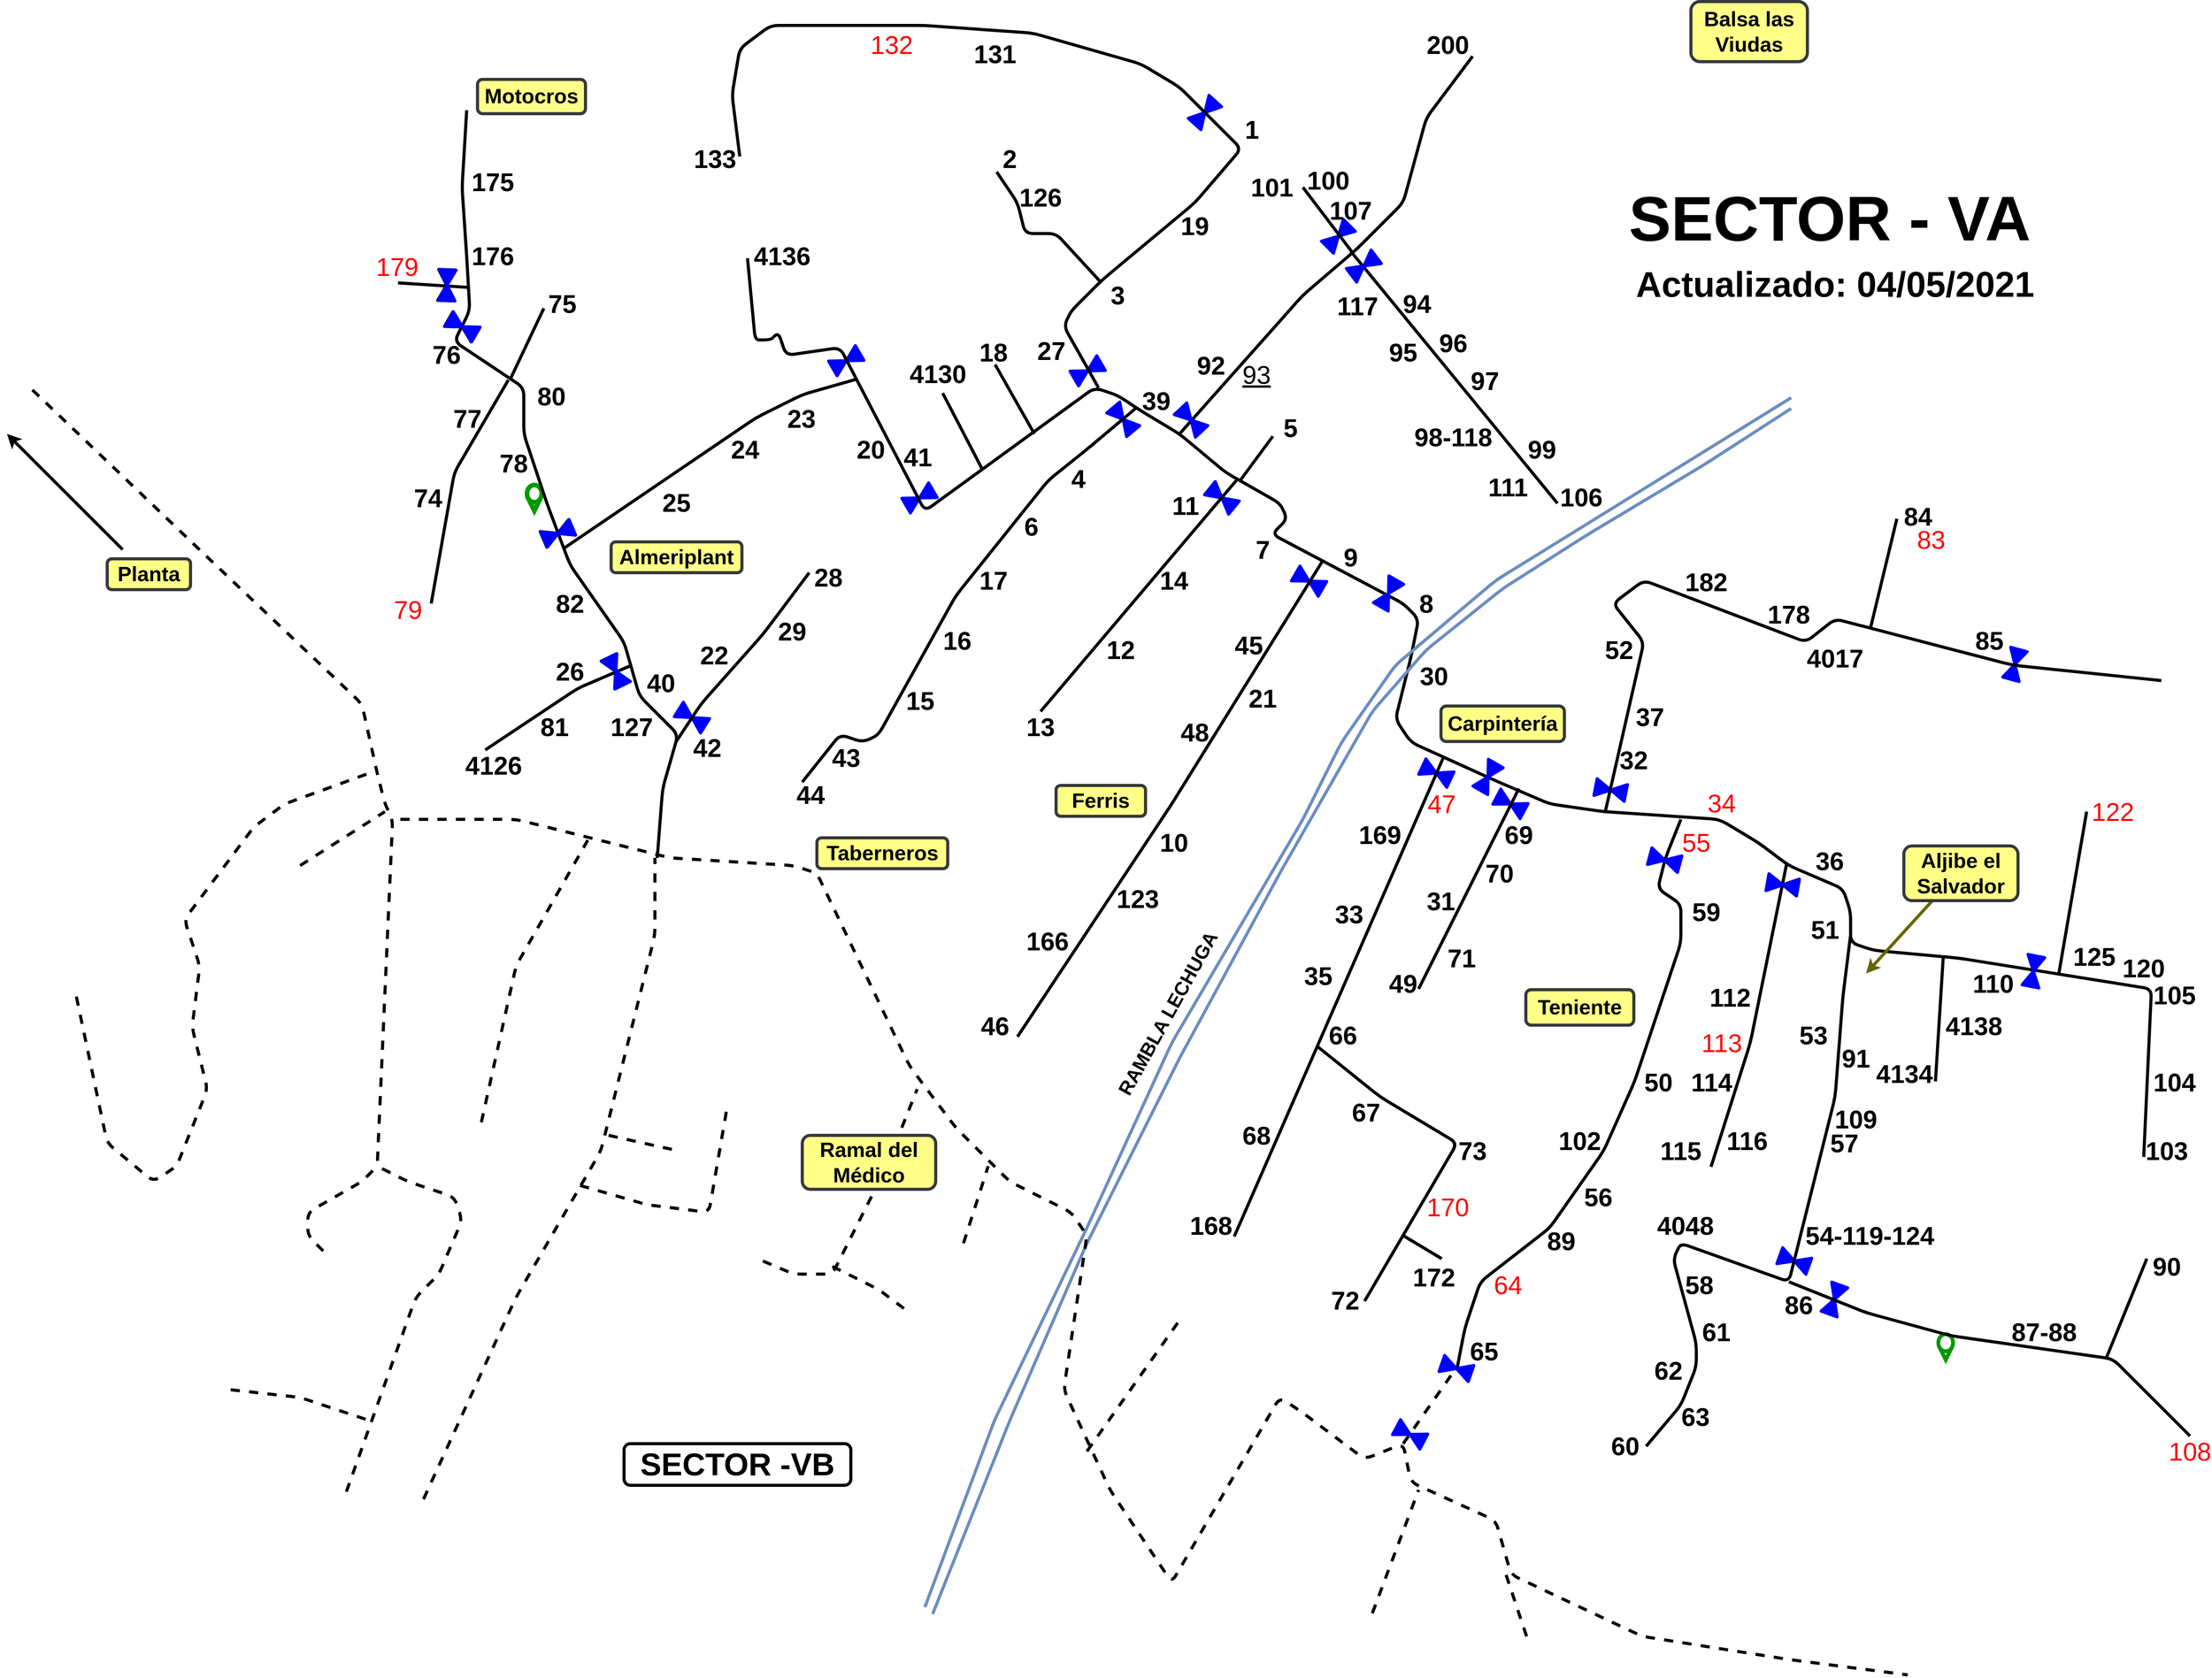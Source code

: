 <mxfile>
    <diagram id="uKI7ldMGaoaQeTL9wqTF" name="Page-1">
        <mxGraphModel dx="827" dy="617" grid="1" gridSize="10" guides="1" tooltips="1" connect="1" arrows="1" fold="1" page="1" pageScale="1" pageWidth="300" pageHeight="200" math="0" shadow="0">
            <root>
                <mxCell id="0"/>
                <mxCell id="1" parent="0"/>
                <mxCell id="lP6UJAzxdFz-D2vpFwy4-4" value="" style="verticalLabelPosition=bottom;align=center;html=1;verticalAlign=top;pointerEvents=1;dashed=0;shape=mxgraph.pid2valves.valve;valveType=gate;defState=closed;strokeWidth=4;fillColor=none;fontSize=17;rotation=312;strokeColor=#0000FF;" parent="1" vertex="1">
                    <mxGeometry x="1543" y="153" width="40" height="21.95" as="geometry"/>
                </mxCell>
                <mxCell id="lP6UJAzxdFz-D2vpFwy4-5" value="" style="verticalLabelPosition=bottom;align=center;html=1;verticalAlign=top;pointerEvents=1;dashed=0;shape=mxgraph.pid2valves.valve;valveType=gate;defState=closed;strokeWidth=4;fillColor=none;fontSize=17;rotation=230;fontColor=#0000FF;strokeColor=#0000FF;" parent="1" vertex="1">
                    <mxGeometry x="1437" y="551.05" width="40" height="21.95" as="geometry"/>
                </mxCell>
                <mxCell id="lP6UJAzxdFz-D2vpFwy4-6" value="" style="verticalLabelPosition=bottom;align=center;html=1;verticalAlign=top;pointerEvents=1;dashed=0;shape=mxgraph.pid2valves.valve;valveType=gate;defState=closed;strokeWidth=4;fillColor=none;fontSize=17;rotation=-30;strokeColor=#0000FF;" parent="1" vertex="1">
                    <mxGeometry x="1078" y="475" width="40" height="21.95" as="geometry"/>
                </mxCell>
                <mxCell id="lP6UJAzxdFz-D2vpFwy4-7" value="" style="verticalLabelPosition=bottom;align=center;html=1;verticalAlign=top;pointerEvents=1;dashed=0;shape=mxgraph.pid2valves.valve;valveType=gate;defState=closed;strokeWidth=4;fillColor=none;fontSize=17;rotation=-30;fontColor=#0000FF;strokeColor=#0000FF;" parent="1" vertex="1">
                    <mxGeometry x="1173" y="653" width="40" height="21.95" as="geometry"/>
                </mxCell>
                <mxCell id="lP6UJAzxdFz-D2vpFwy4-10" value="" style="verticalLabelPosition=bottom;align=center;outlineConnect=0;dashed=0;html=1;verticalAlign=top;shape=mxgraph.pid.flow_sensors.rotameter;strokeWidth=6;fillColor=none;fontSize=17;rotation=-90;strokeColor=#009900;" parent="1" vertex="1">
                    <mxGeometry x="677" y="654.42" width="33.41" height="19.11" as="geometry"/>
                </mxCell>
                <mxCell id="lP6UJAzxdFz-D2vpFwy4-11" value="" style="verticalLabelPosition=bottom;align=center;outlineConnect=0;dashed=0;html=1;verticalAlign=top;shape=mxgraph.pid.flow_sensors.rotameter;strokeWidth=5;fillColor=none;fontSize=17;rotation=-90;strokeColor=#009900;" parent="1" vertex="1">
                    <mxGeometry x="2506.59" y="1756" width="33.41" height="19.11" as="geometry"/>
                </mxCell>
                <mxCell id="lP6UJAzxdFz-D2vpFwy4-12" value="" style="endArrow=none;html=1;strokeWidth=4;" parent="1" edge="1">
                    <mxGeometry width="50" height="50" relative="1" as="geometry">
                        <mxPoint x="2780" y="1519" as="sourcePoint"/>
                        <mxPoint x="970" y="353" as="targetPoint"/>
                        <Array as="points">
                            <mxPoint x="2790" y="1301"/>
                            <mxPoint x="2540" y="1261"/>
                            <mxPoint x="2430" y="1251"/>
                            <mxPoint x="2400" y="1241"/>
                            <mxPoint x="2400" y="1201"/>
                            <mxPoint x="2390" y="1171"/>
                            <mxPoint x="2320" y="1141"/>
                            <mxPoint x="2280" y="1111"/>
                            <mxPoint x="2230" y="1081"/>
                            <mxPoint x="2080" y="1071"/>
                            <mxPoint x="2010" y="1061"/>
                            <mxPoint x="1940" y="1031"/>
                            <mxPoint x="1830" y="981"/>
                            <mxPoint x="1810" y="951"/>
                            <mxPoint x="1830" y="871"/>
                            <mxPoint x="1840" y="821"/>
                            <mxPoint x="1820" y="801"/>
                            <mxPoint x="1650" y="711"/>
                            <mxPoint x="1670" y="691"/>
                            <mxPoint x="1660" y="671"/>
                            <mxPoint x="1590" y="631"/>
                            <mxPoint x="1530" y="581"/>
                            <mxPoint x="1480" y="551"/>
                            <mxPoint x="1450" y="531"/>
                            <mxPoint x="1420" y="521"/>
                            <mxPoint x="1200" y="681"/>
                            <mxPoint x="1090" y="469"/>
                            <mxPoint x="1020" y="479"/>
                            <mxPoint x="1010" y="449"/>
                            <mxPoint x="1000" y="459"/>
                            <mxPoint x="980" y="459"/>
                        </Array>
                    </mxGeometry>
                </mxCell>
                <mxCell id="lP6UJAzxdFz-D2vpFwy4-14" value="4136" style="text;html=1;strokeColor=none;fillColor=none;align=center;verticalAlign=middle;whiteSpace=wrap;rounded=0;fontSize=33;opacity=20;fontStyle=1;strokeWidth=4;" parent="1" vertex="1">
                    <mxGeometry x="995" y="340.11" width="40" height="20" as="geometry"/>
                </mxCell>
                <mxCell id="lP6UJAzxdFz-D2vpFwy4-15" value="23" style="text;html=1;strokeColor=none;fillColor=none;align=center;verticalAlign=middle;whiteSpace=wrap;rounded=0;fontSize=33;opacity=20;fontStyle=1;strokeWidth=4;" parent="1" vertex="1">
                    <mxGeometry x="1020" y="551" width="40" height="20" as="geometry"/>
                </mxCell>
                <mxCell id="lP6UJAzxdFz-D2vpFwy4-16" value="" style="endArrow=none;html=1;strokeWidth=4;fontSize=33;" parent="1" edge="1">
                    <mxGeometry width="50" height="50" relative="1" as="geometry">
                        <mxPoint x="731" y="730.06" as="sourcePoint"/>
                        <mxPoint x="1111" y="510.06" as="targetPoint"/>
                        <Array as="points">
                            <mxPoint x="981" y="560.06"/>
                            <mxPoint x="1041" y="530.06"/>
                        </Array>
                    </mxGeometry>
                </mxCell>
                <mxCell id="lP6UJAzxdFz-D2vpFwy4-17" value="25" style="text;html=1;strokeColor=none;fillColor=none;align=center;verticalAlign=middle;whiteSpace=wrap;rounded=0;fontSize=33;opacity=20;fontStyle=1;strokeWidth=4;" parent="1" vertex="1">
                    <mxGeometry x="858" y="660" width="40" height="20" as="geometry"/>
                </mxCell>
                <mxCell id="lP6UJAzxdFz-D2vpFwy4-18" value="24" style="text;html=1;strokeColor=none;fillColor=none;align=center;verticalAlign=middle;whiteSpace=wrap;rounded=0;fontSize=33;opacity=20;fontStyle=1;strokeWidth=4;" parent="1" vertex="1">
                    <mxGeometry x="947" y="591" width="40" height="20" as="geometry"/>
                </mxCell>
                <mxCell id="lP6UJAzxdFz-D2vpFwy4-19" value="20" style="text;html=1;strokeColor=none;fillColor=none;align=center;verticalAlign=middle;whiteSpace=wrap;rounded=0;fontSize=33;opacity=20;fontStyle=1;strokeWidth=4;" parent="1" vertex="1">
                    <mxGeometry x="1110" y="591" width="40" height="20" as="geometry"/>
                </mxCell>
                <mxCell id="lP6UJAzxdFz-D2vpFwy4-21" value="41" style="text;html=1;strokeColor=none;fillColor=none;align=center;verticalAlign=middle;whiteSpace=wrap;rounded=0;fontSize=33;opacity=20;fontStyle=1;strokeWidth=4;" parent="1" vertex="1">
                    <mxGeometry x="1171" y="601" width="40" height="20" as="geometry"/>
                </mxCell>
                <mxCell id="lP6UJAzxdFz-D2vpFwy4-22" value="" style="endArrow=none;html=1;strokeWidth=4;fontSize=33;" parent="1" edge="1">
                    <mxGeometry width="50" height="50" relative="1" as="geometry">
                        <mxPoint x="1275" y="628" as="sourcePoint"/>
                        <mxPoint x="1223" y="528" as="targetPoint"/>
                    </mxGeometry>
                </mxCell>
                <mxCell id="lP6UJAzxdFz-D2vpFwy4-23" value="" style="endArrow=none;html=1;strokeWidth=4;fontSize=33;" parent="1" edge="1">
                    <mxGeometry width="50" height="50" relative="1" as="geometry">
                        <mxPoint x="1342" y="581" as="sourcePoint"/>
                        <mxPoint x="1291" y="491" as="targetPoint"/>
                    </mxGeometry>
                </mxCell>
                <mxCell id="lP6UJAzxdFz-D2vpFwy4-24" value="4130" style="text;html=1;strokeColor=none;fillColor=none;align=center;verticalAlign=middle;whiteSpace=wrap;rounded=0;fontSize=33;opacity=20;fontStyle=1;strokeWidth=4;" parent="1" vertex="1">
                    <mxGeometry x="1197" y="493" width="40" height="20" as="geometry"/>
                </mxCell>
                <mxCell id="lP6UJAzxdFz-D2vpFwy4-26" value="&lt;b&gt;18&lt;/b&gt;" style="text;html=1;strokeColor=none;fillColor=none;align=center;verticalAlign=middle;whiteSpace=wrap;rounded=0;fontSize=33;opacity=20;strokeWidth=4;" parent="1" vertex="1">
                    <mxGeometry x="1268.5" y="465.06" width="40" height="20" as="geometry"/>
                </mxCell>
                <mxCell id="lP6UJAzxdFz-D2vpFwy4-28" value="" style="endArrow=none;html=1;strokeWidth=4;fontSize=33;" parent="1" edge="1">
                    <mxGeometry width="50" height="50" relative="1" as="geometry">
                        <mxPoint x="1041" y="1032.667" as="sourcePoint"/>
                        <mxPoint x="1473" y="548" as="targetPoint"/>
                        <Array as="points">
                            <mxPoint x="1090" y="971"/>
                            <mxPoint x="1120" y="981"/>
                            <mxPoint x="1140" y="971"/>
                            <mxPoint x="1240" y="791"/>
                            <mxPoint x="1360" y="641"/>
                            <mxPoint x="1410" y="601"/>
                        </Array>
                    </mxGeometry>
                </mxCell>
                <mxCell id="lP6UJAzxdFz-D2vpFwy4-29" value="4" style="text;html=1;strokeColor=none;fillColor=none;align=center;verticalAlign=middle;whiteSpace=wrap;rounded=0;fontSize=33;opacity=20;fontStyle=1;strokeWidth=4;" parent="1" vertex="1">
                    <mxGeometry x="1379" y="629" width="40" height="20" as="geometry"/>
                </mxCell>
                <mxCell id="lP6UJAzxdFz-D2vpFwy4-30" value="6" style="text;html=1;strokeColor=none;fillColor=none;align=center;verticalAlign=middle;whiteSpace=wrap;rounded=0;fontSize=33;opacity=20;fontStyle=1;strokeWidth=4;" parent="1" vertex="1">
                    <mxGeometry x="1318" y="691" width="40" height="20" as="geometry"/>
                </mxCell>
                <mxCell id="lP6UJAzxdFz-D2vpFwy4-31" value="17" style="text;html=1;strokeColor=none;fillColor=none;align=center;verticalAlign=middle;whiteSpace=wrap;rounded=0;fontSize=33;opacity=20;fontStyle=1;strokeWidth=4;" parent="1" vertex="1">
                    <mxGeometry x="1268.5" y="761" width="40" height="20" as="geometry"/>
                </mxCell>
                <mxCell id="lP6UJAzxdFz-D2vpFwy4-32" value="16" style="text;html=1;strokeColor=none;fillColor=none;align=center;verticalAlign=middle;whiteSpace=wrap;rounded=0;fontSize=33;opacity=20;fontStyle=1;strokeWidth=4;" parent="1" vertex="1">
                    <mxGeometry x="1222" y="839" width="40" height="20" as="geometry"/>
                </mxCell>
                <mxCell id="lP6UJAzxdFz-D2vpFwy4-33" value="15" style="text;html=1;strokeColor=none;fillColor=none;align=center;verticalAlign=middle;whiteSpace=wrap;rounded=0;fontSize=33;opacity=20;fontStyle=1;strokeWidth=4;" parent="1" vertex="1">
                    <mxGeometry x="1174" y="917" width="40" height="20" as="geometry"/>
                </mxCell>
                <mxCell id="lP6UJAzxdFz-D2vpFwy4-34" value="43" style="text;html=1;strokeColor=none;fillColor=none;align=center;verticalAlign=middle;whiteSpace=wrap;rounded=0;fontSize=33;opacity=20;fontStyle=1;strokeWidth=4;" parent="1" vertex="1">
                    <mxGeometry x="1078" y="991" width="40" height="20" as="geometry"/>
                </mxCell>
                <mxCell id="lP6UJAzxdFz-D2vpFwy4-35" value="44" style="text;html=1;strokeColor=none;fillColor=none;align=center;verticalAlign=middle;whiteSpace=wrap;rounded=0;fontSize=33;opacity=20;fontStyle=1;strokeWidth=4;" parent="1" vertex="1">
                    <mxGeometry x="1032" y="1039" width="40" height="20" as="geometry"/>
                </mxCell>
                <mxCell id="lP6UJAzxdFz-D2vpFwy4-36" value="" style="endArrow=none;html=1;strokeWidth=4;fontSize=33;fillColor=#dae8fc;strokeColor=#6c8ebf;" parent="1" edge="1">
                    <mxGeometry width="50" height="50" relative="1" as="geometry">
                        <mxPoint x="1200" y="2103" as="sourcePoint"/>
                        <mxPoint x="2323" y="534" as="targetPoint"/>
                        <Array as="points">
                            <mxPoint x="1290" y="1861"/>
                            <mxPoint x="1410" y="1611"/>
                            <mxPoint x="1520" y="1371"/>
                            <mxPoint x="1690" y="1081"/>
                            <mxPoint x="1740" y="981"/>
                            <mxPoint x="1810" y="881"/>
                            <mxPoint x="1940" y="771"/>
                        </Array>
                    </mxGeometry>
                </mxCell>
                <mxCell id="lP6UJAzxdFz-D2vpFwy4-37" value="" style="endArrow=none;html=1;strokeWidth=4;fontSize=33;" parent="1" edge="1">
                    <mxGeometry width="50" height="50" relative="1" as="geometry">
                        <mxPoint x="1530" y="581" as="sourcePoint"/>
                        <mxPoint x="1910" y="91" as="targetPoint"/>
                        <Array as="points">
                            <mxPoint x="1690" y="401"/>
                            <mxPoint x="1760" y="341"/>
                            <mxPoint x="1820" y="281"/>
                            <mxPoint x="1850" y="171"/>
                        </Array>
                    </mxGeometry>
                </mxCell>
                <mxCell id="lP6UJAzxdFz-D2vpFwy4-38" value="" style="verticalLabelPosition=bottom;align=center;html=1;verticalAlign=top;pointerEvents=1;dashed=0;shape=mxgraph.pid2valves.valve;valveType=gate;defState=closed;strokeWidth=4;fillColor=none;fontSize=17;rotation=-155;fontColor=#0000FF;strokeColor=#0000FF;" parent="1" vertex="1">
                    <mxGeometry x="1843" y="1010.05" width="40" height="21.95" as="geometry"/>
                </mxCell>
                <mxCell id="lP6UJAzxdFz-D2vpFwy4-39" value="" style="verticalLabelPosition=bottom;align=center;html=1;verticalAlign=top;pointerEvents=1;dashed=0;shape=mxgraph.pid2valves.valve;valveType=gate;defState=closed;strokeWidth=4;fillColor=none;fontSize=17;rotation=-30;fontColor=#0000FF;strokeColor=#0000FF;" parent="1" vertex="1">
                    <mxGeometry x="1391" y="488.11" width="40" height="21.95" as="geometry"/>
                </mxCell>
                <mxCell id="lP6UJAzxdFz-D2vpFwy4-40" value="" style="verticalLabelPosition=bottom;align=center;html=1;verticalAlign=top;pointerEvents=1;dashed=0;shape=mxgraph.pid2valves.valve;valveType=gate;defState=closed;strokeWidth=4;fillColor=none;fontSize=17;rotation=227;fontColor=#0000FF;strokeColor=#0000FF;" parent="1" vertex="1">
                    <mxGeometry x="1525" y="552.05" width="40" height="21.95" as="geometry"/>
                </mxCell>
                <mxCell id="lP6UJAzxdFz-D2vpFwy4-41" value="" style="verticalLabelPosition=bottom;align=center;html=1;verticalAlign=top;pointerEvents=1;dashed=0;shape=mxgraph.pid2valves.valve;valveType=gate;defState=closed;strokeWidth=4;fillColor=none;fontSize=17;rotation=-60;fontColor=#0000FF;strokeColor=#0000FF;" parent="1" vertex="1">
                    <mxGeometry x="1781" y="777" width="40" height="21.95" as="geometry"/>
                </mxCell>
                <mxCell id="lP6UJAzxdFz-D2vpFwy4-42" value="" style="endArrow=none;html=1;strokeWidth=4;fontSize=33;" parent="1" edge="1">
                    <mxGeometry width="50" height="50" relative="1" as="geometry">
                        <mxPoint x="1609" y="641" as="sourcePoint"/>
                        <mxPoint x="1651" y="584" as="targetPoint"/>
                        <Array as="points"/>
                    </mxGeometry>
                </mxCell>
                <mxCell id="lP6UJAzxdFz-D2vpFwy4-43" value="5" style="text;html=1;strokeColor=none;fillColor=none;align=center;verticalAlign=middle;whiteSpace=wrap;rounded=0;fontSize=33;opacity=20;fontStyle=1;strokeWidth=4;" parent="1" vertex="1">
                    <mxGeometry x="1654" y="563" width="40" height="20" as="geometry"/>
                </mxCell>
                <mxCell id="lP6UJAzxdFz-D2vpFwy4-44" value="39" style="text;html=1;strokeColor=none;fillColor=none;align=center;verticalAlign=middle;whiteSpace=wrap;rounded=0;fontSize=33;opacity=20;fontStyle=1;strokeWidth=4;" parent="1" vertex="1">
                    <mxGeometry x="1480" y="528" width="40" height="20" as="geometry"/>
                </mxCell>
                <mxCell id="lP6UJAzxdFz-D2vpFwy4-46" value="&lt;b&gt;92&lt;/b&gt;" style="text;html=1;strokeColor=none;fillColor=none;align=center;verticalAlign=middle;whiteSpace=wrap;rounded=0;fontSize=33;opacity=20;strokeWidth=4;" parent="1" vertex="1">
                    <mxGeometry x="1551" y="482.06" width="40" height="20" as="geometry"/>
                </mxCell>
                <mxCell id="lP6UJAzxdFz-D2vpFwy4-47" value="&lt;span style=&quot;font-weight: normal&quot;&gt;&lt;u&gt;93&lt;/u&gt;&lt;/span&gt;" style="text;html=1;strokeColor=none;fillColor=none;align=center;verticalAlign=middle;whiteSpace=wrap;rounded=0;fontSize=33;opacity=20;fontStyle=1;strokeWidth=4;" parent="1" vertex="1">
                    <mxGeometry x="1610" y="493.95" width="40" height="20" as="geometry"/>
                </mxCell>
                <mxCell id="lP6UJAzxdFz-D2vpFwy4-48" value="9" style="text;html=1;strokeColor=none;fillColor=none;align=center;verticalAlign=middle;whiteSpace=wrap;rounded=0;fontSize=33;opacity=20;fontStyle=1;strokeWidth=4;" parent="1" vertex="1">
                    <mxGeometry x="1732" y="731" width="40" height="20" as="geometry"/>
                </mxCell>
                <mxCell id="lP6UJAzxdFz-D2vpFwy4-49" value="&lt;b&gt;8&lt;/b&gt;" style="text;html=1;strokeColor=none;fillColor=none;align=center;verticalAlign=middle;whiteSpace=wrap;rounded=0;fontSize=33;opacity=20;strokeWidth=4;" parent="1" vertex="1">
                    <mxGeometry x="1830" y="791" width="40" height="20" as="geometry"/>
                </mxCell>
                <mxCell id="lP6UJAzxdFz-D2vpFwy4-51" value="" style="endArrow=none;html=1;strokeWidth=4;fontSize=33;" parent="1" edge="1">
                    <mxGeometry width="50" height="50" relative="1" as="geometry">
                        <mxPoint x="1425" y="521" as="sourcePoint"/>
                        <mxPoint x="960" y="221" as="targetPoint"/>
                        <Array as="points">
                            <mxPoint x="1380" y="441"/>
                            <mxPoint x="1390" y="421"/>
                            <mxPoint x="1430" y="381"/>
                            <mxPoint x="1550" y="281"/>
                            <mxPoint x="1610" y="211"/>
                            <mxPoint x="1530" y="131"/>
                            <mxPoint x="1480" y="101"/>
                            <mxPoint x="1340" y="61"/>
                            <mxPoint x="1200" y="51"/>
                            <mxPoint x="1070" y="51"/>
                            <mxPoint x="1000" y="51"/>
                            <mxPoint x="960" y="81"/>
                            <mxPoint x="950" y="141"/>
                        </Array>
                    </mxGeometry>
                </mxCell>
                <mxCell id="lP6UJAzxdFz-D2vpFwy4-52" value="133" style="text;html=1;strokeColor=none;fillColor=none;align=center;verticalAlign=middle;whiteSpace=wrap;rounded=0;fontSize=33;opacity=20;fontStyle=1;strokeWidth=4;" parent="1" vertex="1">
                    <mxGeometry x="908" y="214" width="40" height="20" as="geometry"/>
                </mxCell>
                <mxCell id="lP6UJAzxdFz-D2vpFwy4-53" value="&lt;span style=&quot;&quot;&gt;&lt;span&gt;132&lt;/span&gt;&lt;/span&gt;" style="text;html=1;strokeColor=none;fillColor=none;align=center;verticalAlign=middle;whiteSpace=wrap;rounded=0;fontSize=33;opacity=20;fontStyle=0;fontColor=#FF0000;strokeWidth=4;" parent="1" vertex="1">
                    <mxGeometry x="1137" y="66" width="40" height="20" as="geometry"/>
                </mxCell>
                <mxCell id="lP6UJAzxdFz-D2vpFwy4-54" value="131" style="text;html=1;strokeColor=none;fillColor=none;align=center;verticalAlign=middle;whiteSpace=wrap;rounded=0;fontSize=33;opacity=20;fontStyle=1;strokeWidth=4;" parent="1" vertex="1">
                    <mxGeometry x="1270.5" y="78" width="40" height="20" as="geometry"/>
                </mxCell>
                <mxCell id="lP6UJAzxdFz-D2vpFwy4-55" value="19" style="text;html=1;strokeColor=none;fillColor=none;align=center;verticalAlign=middle;whiteSpace=wrap;rounded=0;fontSize=33;opacity=20;fontStyle=1;strokeWidth=4;" parent="1" vertex="1">
                    <mxGeometry x="1530" y="301" width="40" height="20" as="geometry"/>
                </mxCell>
                <mxCell id="lP6UJAzxdFz-D2vpFwy4-56" value="3" style="text;html=1;strokeColor=none;fillColor=none;align=center;verticalAlign=middle;whiteSpace=wrap;rounded=0;fontSize=33;opacity=20;fontStyle=1;strokeWidth=4;" parent="1" vertex="1">
                    <mxGeometry x="1430" y="391" width="40" height="20" as="geometry"/>
                </mxCell>
                <mxCell id="lP6UJAzxdFz-D2vpFwy4-57" value="" style="endArrow=none;html=1;strokeWidth=4;fontSize=33;" parent="1" edge="1">
                    <mxGeometry width="50" height="50" relative="1" as="geometry">
                        <mxPoint x="1293" y="241" as="sourcePoint"/>
                        <mxPoint x="1427" y="383" as="targetPoint"/>
                        <Array as="points">
                            <mxPoint x="1320" y="281"/>
                            <mxPoint x="1330" y="321"/>
                            <mxPoint x="1370" y="321"/>
                        </Array>
                    </mxGeometry>
                </mxCell>
                <mxCell id="lP6UJAzxdFz-D2vpFwy4-58" value="2" style="text;html=1;strokeColor=none;fillColor=none;align=center;verticalAlign=middle;whiteSpace=wrap;rounded=0;fontSize=33;opacity=20;fontStyle=1;strokeWidth=4;" parent="1" vertex="1">
                    <mxGeometry x="1290" y="214" width="40" height="20" as="geometry"/>
                </mxCell>
                <mxCell id="lP6UJAzxdFz-D2vpFwy4-59" value="126" style="text;html=1;strokeColor=none;fillColor=none;align=center;verticalAlign=middle;whiteSpace=wrap;rounded=0;fontSize=33;opacity=20;fontStyle=1;strokeWidth=4;" parent="1" vertex="1">
                    <mxGeometry x="1330" y="264" width="40" height="20" as="geometry"/>
                </mxCell>
                <mxCell id="lP6UJAzxdFz-D2vpFwy4-61" value="" style="verticalLabelPosition=bottom;align=center;html=1;verticalAlign=top;pointerEvents=1;dashed=0;shape=mxgraph.pid2valves.valve;valveType=gate;defState=closed;strokeWidth=4;fillColor=none;fontSize=17;rotation=-45;strokeColor=#0000FF;" parent="1" vertex="1">
                    <mxGeometry x="1716" y="313.53" width="40" height="21.95" as="geometry"/>
                </mxCell>
                <mxCell id="lP6UJAzxdFz-D2vpFwy4-62" value="" style="verticalLabelPosition=bottom;align=center;html=1;verticalAlign=top;pointerEvents=1;dashed=0;shape=mxgraph.pid2valves.valve;valveType=gate;defState=closed;strokeWidth=4;fillColor=none;fontSize=17;rotation=-150;fontColor=#0000FF;strokeColor=#0000FF;" parent="1" vertex="1">
                    <mxGeometry x="1678" y="761.0" width="40" height="21.95" as="geometry"/>
                </mxCell>
                <mxCell id="lP6UJAzxdFz-D2vpFwy4-63" value="" style="verticalLabelPosition=bottom;align=center;html=1;verticalAlign=top;pointerEvents=1;dashed=0;shape=mxgraph.pid2valves.valve;valveType=gate;defState=closed;strokeWidth=4;fillColor=none;fontSize=17;rotation=-141;fontColor=#0000FF;strokeColor=#0000FF;" parent="1" vertex="1">
                    <mxGeometry x="1565" y="653.0" width="40" height="21.95" as="geometry"/>
                </mxCell>
                <mxCell id="lP6UJAzxdFz-D2vpFwy4-64" value="27" style="text;html=1;strokeColor=none;fillColor=none;align=center;verticalAlign=middle;whiteSpace=wrap;rounded=0;fontSize=33;opacity=20;fontStyle=1;strokeWidth=4;" parent="1" vertex="1">
                    <mxGeometry x="1344" y="463.06" width="40" height="20" as="geometry"/>
                </mxCell>
                <mxCell id="lP6UJAzxdFz-D2vpFwy4-65" value="" style="endArrow=none;html=1;strokeWidth=4;fontSize=33;" parent="1" edge="1">
                    <mxGeometry width="50" height="50" relative="1" as="geometry">
                        <mxPoint x="1350" y="941" as="sourcePoint"/>
                        <mxPoint x="1604" y="641" as="targetPoint"/>
                    </mxGeometry>
                </mxCell>
                <mxCell id="lP6UJAzxdFz-D2vpFwy4-66" value="11" style="text;html=1;strokeColor=none;fillColor=none;align=center;verticalAlign=middle;whiteSpace=wrap;rounded=0;fontSize=33;opacity=20;fontStyle=1;strokeWidth=4;" parent="1" vertex="1">
                    <mxGeometry x="1518" y="664" width="40" height="20" as="geometry"/>
                </mxCell>
                <mxCell id="lP6UJAzxdFz-D2vpFwy4-67" value="14" style="text;html=1;strokeColor=none;fillColor=none;align=center;verticalAlign=middle;whiteSpace=wrap;rounded=0;fontSize=33;opacity=20;fontStyle=1;strokeWidth=4;" parent="1" vertex="1">
                    <mxGeometry x="1503" y="761" width="40" height="20" as="geometry"/>
                </mxCell>
                <mxCell id="lP6UJAzxdFz-D2vpFwy4-69" value="12" style="text;html=1;strokeColor=none;fillColor=none;align=center;verticalAlign=middle;whiteSpace=wrap;rounded=0;fontSize=33;opacity=20;fontStyle=1;strokeWidth=4;" parent="1" vertex="1">
                    <mxGeometry x="1434" y="851" width="40" height="20" as="geometry"/>
                </mxCell>
                <mxCell id="lP6UJAzxdFz-D2vpFwy4-71" value="13" style="text;html=1;strokeColor=none;fillColor=none;align=center;verticalAlign=middle;whiteSpace=wrap;rounded=0;fontSize=33;opacity=20;fontStyle=1;strokeWidth=4;" parent="1" vertex="1">
                    <mxGeometry x="1330" y="951" width="40" height="20" as="geometry"/>
                </mxCell>
                <mxCell id="lP6UJAzxdFz-D2vpFwy4-72" value="7" style="text;html=1;strokeColor=none;fillColor=none;align=center;verticalAlign=middle;whiteSpace=wrap;rounded=0;fontSize=33;opacity=20;fontStyle=1;strokeWidth=4;" parent="1" vertex="1">
                    <mxGeometry x="1618" y="721" width="40" height="20" as="geometry"/>
                </mxCell>
                <mxCell id="lP6UJAzxdFz-D2vpFwy4-73" value="" style="endArrow=none;html=1;strokeWidth=4;fontSize=33;" parent="1" edge="1">
                    <mxGeometry width="50" height="50" relative="1" as="geometry">
                        <mxPoint x="1320" y="1363" as="sourcePoint"/>
                        <mxPoint x="1716" y="745" as="targetPoint"/>
                        <Array as="points">
                            <mxPoint x="1520" y="1061"/>
                        </Array>
                    </mxGeometry>
                </mxCell>
                <mxCell id="lP6UJAzxdFz-D2vpFwy4-75" value="45" style="text;html=1;strokeColor=none;fillColor=none;align=center;verticalAlign=middle;whiteSpace=wrap;rounded=0;fontSize=33;opacity=20;fontStyle=1;strokeWidth=4;" parent="1" vertex="1">
                    <mxGeometry x="1600" y="845" width="40" height="20" as="geometry"/>
                </mxCell>
                <mxCell id="lP6UJAzxdFz-D2vpFwy4-77" value="21" style="text;html=1;strokeColor=none;fillColor=none;align=center;verticalAlign=middle;whiteSpace=wrap;rounded=0;fontSize=33;opacity=20;fontStyle=1;strokeWidth=4;" parent="1" vertex="1">
                    <mxGeometry x="1618" y="914" width="40" height="20" as="geometry"/>
                </mxCell>
                <mxCell id="lP6UJAzxdFz-D2vpFwy4-78" value="48" style="text;html=1;strokeColor=none;fillColor=none;align=center;verticalAlign=middle;whiteSpace=wrap;rounded=0;fontSize=33;opacity=20;fontStyle=1;strokeWidth=4;" parent="1" vertex="1">
                    <mxGeometry x="1530" y="958.05" width="40" height="20" as="geometry"/>
                </mxCell>
                <mxCell id="lP6UJAzxdFz-D2vpFwy4-79" value="10" style="text;html=1;strokeColor=none;fillColor=none;align=center;verticalAlign=middle;whiteSpace=wrap;rounded=0;fontSize=33;opacity=20;fontStyle=1;strokeWidth=4;" parent="1" vertex="1">
                    <mxGeometry x="1503" y="1101" width="40" height="20" as="geometry"/>
                </mxCell>
                <mxCell id="lP6UJAzxdFz-D2vpFwy4-80" value="123" style="text;html=1;strokeColor=none;fillColor=none;align=center;verticalAlign=middle;whiteSpace=wrap;rounded=0;fontSize=33;opacity=20;fontStyle=1;strokeWidth=4;" parent="1" vertex="1">
                    <mxGeometry x="1456" y="1174" width="40" height="20" as="geometry"/>
                </mxCell>
                <mxCell id="lP6UJAzxdFz-D2vpFwy4-81" value="166" style="text;html=1;strokeColor=none;fillColor=none;align=center;verticalAlign=middle;whiteSpace=wrap;rounded=0;fontSize=33;opacity=20;fontStyle=1;strokeWidth=4;" parent="1" vertex="1">
                    <mxGeometry x="1339" y="1229.05" width="40" height="20" as="geometry"/>
                </mxCell>
                <mxCell id="lP6UJAzxdFz-D2vpFwy4-82" value="46" style="text;html=1;strokeColor=none;fillColor=none;align=center;verticalAlign=middle;whiteSpace=wrap;rounded=0;fontSize=33;opacity=20;fontStyle=1;strokeWidth=4;" parent="1" vertex="1">
                    <mxGeometry x="1270.5" y="1339" width="40" height="20" as="geometry"/>
                </mxCell>
                <mxCell id="lP6UJAzxdFz-D2vpFwy4-86" value="" style="endArrow=none;html=1;strokeWidth=4;fontSize=24;fillColor=#dae8fc;strokeColor=#6c8ebf;" parent="1" edge="1">
                    <mxGeometry width="50" height="50" relative="1" as="geometry">
                        <mxPoint x="1210" y="2112" as="sourcePoint"/>
                        <mxPoint x="2323" y="548" as="targetPoint"/>
                        <Array as="points">
                            <mxPoint x="1310" y="1861"/>
                            <mxPoint x="1410" y="1631"/>
                            <mxPoint x="1530" y="1391"/>
                            <mxPoint x="1660" y="1151"/>
                            <mxPoint x="1780" y="941"/>
                            <mxPoint x="1850" y="861"/>
                            <mxPoint x="1950" y="781"/>
                            <mxPoint x="2060" y="711"/>
                            <mxPoint x="2210" y="621"/>
                        </Array>
                    </mxGeometry>
                </mxCell>
                <mxCell id="lP6UJAzxdFz-D2vpFwy4-91" value="RAMBLA LECHUGA" style="text;html=1;strokeColor=none;fillColor=none;align=center;verticalAlign=middle;whiteSpace=wrap;rounded=0;fontSize=25;fontStyle=1;rotation=299;strokeWidth=4;" parent="1" vertex="1">
                    <mxGeometry x="1384" y="1322" width="260" height="20" as="geometry"/>
                </mxCell>
                <mxCell id="lP6UJAzxdFz-D2vpFwy4-96" value="" style="endArrow=classic;html=1;strokeWidth=4;fontSize=25;exitX=0.25;exitY=1;exitDx=0;exitDy=0;strokeColor=#666600;" parent="1" source="14" edge="1">
                    <mxGeometry width="50" height="50" relative="1" as="geometry">
                        <mxPoint x="2506" y="1174" as="sourcePoint"/>
                        <mxPoint x="2420" y="1281" as="targetPoint"/>
                    </mxGeometry>
                </mxCell>
                <mxCell id="lP6UJAzxdFz-D2vpFwy4-111" value="" style="endArrow=classic;html=1;strokeWidth=4;fontSize=32;" parent="1" edge="1">
                    <mxGeometry width="50" height="50" relative="1" as="geometry">
                        <mxPoint x="160" y="731" as="sourcePoint"/>
                        <mxPoint x="10" y="581" as="targetPoint"/>
                    </mxGeometry>
                </mxCell>
                <mxCell id="lP6UJAzxdFz-D2vpFwy4-114" value="SECTOR - VA" style="text;html=1;strokeColor=none;fillColor=none;align=center;verticalAlign=middle;whiteSpace=wrap;rounded=0;fontSize=82;fontStyle=1;strokeWidth=4;" parent="1" vertex="1">
                    <mxGeometry x="2048" y="292" width="650" height="20" as="geometry"/>
                </mxCell>
                <mxCell id="lP6UJAzxdFz-D2vpFwy4-115" value="&lt;font style=&quot;font-size: 46px&quot;&gt;Actualizado: 04/05/2021&lt;/font&gt;" style="text;html=1;strokeColor=none;fillColor=none;align=center;verticalAlign=middle;whiteSpace=wrap;rounded=0;fontSize=80;fontStyle=1;strokeWidth=4;" parent="1" vertex="1">
                    <mxGeometry x="2050" y="324.53" width="660" height="100.89" as="geometry"/>
                </mxCell>
                <mxCell id="lP6UJAzxdFz-D2vpFwy4-118" value="" style="endArrow=none;html=1;strokeWidth=4;fontSize=33;" parent="1" edge="1">
                    <mxGeometry width="50" height="50" relative="1" as="geometry">
                        <mxPoint x="1690" y="261" as="sourcePoint"/>
                        <mxPoint x="1753" y="344" as="targetPoint"/>
                    </mxGeometry>
                </mxCell>
                <mxCell id="lP6UJAzxdFz-D2vpFwy4-120" value="107" style="text;html=1;strokeColor=none;fillColor=none;align=center;verticalAlign=middle;whiteSpace=wrap;rounded=0;fontSize=33;fontStyle=1;strokeWidth=4;" parent="1" vertex="1">
                    <mxGeometry x="1732" y="281" width="40" height="20" as="geometry"/>
                </mxCell>
                <mxCell id="lP6UJAzxdFz-D2vpFwy4-121" value="100" style="text;html=1;strokeColor=none;fillColor=none;align=center;verticalAlign=middle;whiteSpace=wrap;rounded=0;fontSize=33;fontStyle=1;strokeWidth=4;" parent="1" vertex="1">
                    <mxGeometry x="1703" y="242" width="40" height="20" as="geometry"/>
                </mxCell>
                <mxCell id="lP6UJAzxdFz-D2vpFwy4-122" value="101" style="text;html=1;strokeColor=none;fillColor=none;align=center;verticalAlign=middle;whiteSpace=wrap;rounded=0;fontSize=33;fontStyle=1;strokeWidth=4;" parent="1" vertex="1">
                    <mxGeometry x="1630" y="251" width="40" height="20" as="geometry"/>
                </mxCell>
                <mxCell id="lP6UJAzxdFz-D2vpFwy4-123" value="" style="endArrow=none;html=1;strokeWidth=4;fontSize=33;" parent="1" edge="1">
                    <mxGeometry width="50" height="50" relative="1" as="geometry">
                        <mxPoint x="2020" y="671" as="sourcePoint"/>
                        <mxPoint x="1752" y="344" as="targetPoint"/>
                    </mxGeometry>
                </mxCell>
                <mxCell id="lP6UJAzxdFz-D2vpFwy4-124" value="" style="verticalLabelPosition=bottom;align=center;html=1;verticalAlign=top;pointerEvents=1;dashed=0;shape=mxgraph.pid2valves.valve;valveType=gate;defState=closed;strokeWidth=4;fillColor=none;fontSize=17;rotation=281;strokeColor=#0000FF;" parent="1" vertex="1">
                    <mxGeometry x="2617" y="1267.05" width="40" height="21.95" as="geometry"/>
                </mxCell>
                <mxCell id="lP6UJAzxdFz-D2vpFwy4-125" value="" style="verticalLabelPosition=bottom;align=center;html=1;verticalAlign=top;pointerEvents=1;dashed=0;shape=mxgraph.pid2valves.valve;valveType=gate;defState=closed;strokeWidth=4;fillColor=none;fontSize=17;rotation=-75;strokeColor=#0000FF;" parent="1" vertex="1">
                    <mxGeometry x="2593" y="869.0" width="40" height="21.95" as="geometry"/>
                </mxCell>
                <mxCell id="lP6UJAzxdFz-D2vpFwy4-126" value="" style="verticalLabelPosition=bottom;align=center;html=1;verticalAlign=top;pointerEvents=1;dashed=0;shape=mxgraph.pid2valves.valve;valveType=gate;defState=closed;strokeWidth=4;fillColor=none;fontSize=17;rotation=323;strokeColor=#0000FF;" parent="1" vertex="1">
                    <mxGeometry x="1749" y="352.16" width="40" height="21.95" as="geometry"/>
                </mxCell>
                <mxCell id="lP6UJAzxdFz-D2vpFwy4-128" value="117" style="text;html=1;strokeColor=none;fillColor=none;align=center;verticalAlign=middle;whiteSpace=wrap;rounded=0;fontSize=33;fontStyle=1;strokeWidth=4;" parent="1" vertex="1">
                    <mxGeometry x="1741" y="405.42" width="40" height="20" as="geometry"/>
                </mxCell>
                <mxCell id="lP6UJAzxdFz-D2vpFwy4-130" value="94" style="text;html=1;strokeColor=none;fillColor=none;align=center;verticalAlign=middle;whiteSpace=wrap;rounded=0;fontSize=33;fontStyle=1;strokeWidth=4;" parent="1" vertex="1">
                    <mxGeometry x="1818" y="402" width="40" height="20" as="geometry"/>
                </mxCell>
                <mxCell id="lP6UJAzxdFz-D2vpFwy4-131" value="95" style="text;html=1;strokeColor=none;fillColor=none;align=center;verticalAlign=middle;whiteSpace=wrap;rounded=0;fontSize=33;fontStyle=1;strokeWidth=4;" parent="1" vertex="1">
                    <mxGeometry x="1800" y="465.06" width="40" height="20" as="geometry"/>
                </mxCell>
                <mxCell id="lP6UJAzxdFz-D2vpFwy4-132" value="96" style="text;html=1;strokeColor=none;fillColor=none;align=center;verticalAlign=middle;whiteSpace=wrap;rounded=0;fontSize=33;fontStyle=1;strokeWidth=4;" parent="1" vertex="1">
                    <mxGeometry x="1865" y="453" width="40" height="20" as="geometry"/>
                </mxCell>
                <mxCell id="lP6UJAzxdFz-D2vpFwy4-133" value="97" style="text;html=1;strokeColor=none;fillColor=none;align=center;verticalAlign=middle;whiteSpace=wrap;rounded=0;fontSize=33;fontStyle=1;strokeWidth=4;" parent="1" vertex="1">
                    <mxGeometry x="1906" y="502.06" width="40" height="20" as="geometry"/>
                </mxCell>
                <mxCell id="lP6UJAzxdFz-D2vpFwy4-134" value="98-118" style="text;html=1;strokeColor=none;fillColor=none;align=center;verticalAlign=middle;whiteSpace=wrap;rounded=0;fontSize=33;fontStyle=1;strokeWidth=4;" parent="1" vertex="1">
                    <mxGeometry x="1830" y="575" width="110" height="20" as="geometry"/>
                </mxCell>
                <mxCell id="lP6UJAzxdFz-D2vpFwy4-135" value="99" style="text;html=1;strokeColor=none;fillColor=none;align=center;verticalAlign=middle;whiteSpace=wrap;rounded=0;fontSize=33;fontStyle=1;strokeWidth=4;" parent="1" vertex="1">
                    <mxGeometry x="1980" y="591" width="40" height="20" as="geometry"/>
                </mxCell>
                <mxCell id="lP6UJAzxdFz-D2vpFwy4-136" value="111" style="text;html=1;strokeColor=none;fillColor=none;align=center;verticalAlign=middle;whiteSpace=wrap;rounded=0;fontSize=33;fontStyle=1;strokeWidth=4;" parent="1" vertex="1">
                    <mxGeometry x="1936" y="640" width="40" height="20" as="geometry"/>
                </mxCell>
                <mxCell id="lP6UJAzxdFz-D2vpFwy4-138" value="106" style="text;html=1;strokeColor=none;fillColor=none;align=center;verticalAlign=middle;whiteSpace=wrap;rounded=0;fontSize=33;fontStyle=1;strokeWidth=4;" parent="1" vertex="1">
                    <mxGeometry x="2031" y="653" width="40" height="20" as="geometry"/>
                </mxCell>
                <mxCell id="lP6UJAzxdFz-D2vpFwy4-139" value="200" style="text;html=1;strokeColor=none;fillColor=none;align=center;verticalAlign=middle;whiteSpace=wrap;rounded=0;fontSize=33;fontStyle=1;strokeWidth=4;" parent="1" vertex="1">
                    <mxGeometry x="1858" y="66" width="40" height="20" as="geometry"/>
                </mxCell>
                <mxCell id="lP6UJAzxdFz-D2vpFwy4-140" value="1" style="text;html=1;strokeColor=none;fillColor=none;align=center;verticalAlign=middle;whiteSpace=wrap;rounded=0;fontSize=33;fontStyle=1;strokeWidth=4;" parent="1" vertex="1">
                    <mxGeometry x="1604" y="176" width="40" height="20" as="geometry"/>
                </mxCell>
                <mxCell id="lP6UJAzxdFz-D2vpFwy4-141" value="" style="endArrow=none;html=1;strokeWidth=4;fontSize=33;" parent="1" edge="1">
                    <mxGeometry width="50" height="50" relative="1" as="geometry">
                        <mxPoint x="853" y="1131" as="sourcePoint"/>
                        <mxPoint x="606" y="161" as="targetPoint"/>
                        <Array as="points">
                            <mxPoint x="860" y="1041"/>
                            <mxPoint x="880" y="971"/>
                            <mxPoint x="830" y="921"/>
                            <mxPoint x="810" y="851"/>
                            <mxPoint x="740" y="751"/>
                            <mxPoint x="710" y="671"/>
                            <mxPoint x="680" y="581"/>
                            <mxPoint x="680" y="521"/>
                            <mxPoint x="650" y="501"/>
                            <mxPoint x="590" y="461"/>
                            <mxPoint x="610" y="421"/>
                            <mxPoint x="606" y="351"/>
                            <mxPoint x="600" y="261"/>
                        </Array>
                    </mxGeometry>
                </mxCell>
                <mxCell id="lP6UJAzxdFz-D2vpFwy4-142" value="" style="endArrow=none;html=1;strokeWidth=4;fontSize=33;" parent="1" edge="1">
                    <mxGeometry width="50" height="50" relative="1" as="geometry">
                        <mxPoint x="517" y="385" as="sourcePoint"/>
                        <mxPoint x="610" y="391" as="targetPoint"/>
                    </mxGeometry>
                </mxCell>
                <mxCell id="lP6UJAzxdFz-D2vpFwy4-143" value="" style="endArrow=none;html=1;strokeWidth=4;fontSize=33;" parent="1" edge="1">
                    <mxGeometry width="50" height="50" relative="1" as="geometry">
                        <mxPoint x="662" y="511" as="sourcePoint"/>
                        <mxPoint x="706" y="418" as="targetPoint"/>
                    </mxGeometry>
                </mxCell>
                <mxCell id="lP6UJAzxdFz-D2vpFwy4-144" value="" style="endArrow=none;html=1;strokeWidth=4;fontSize=33;" parent="1" edge="1">
                    <mxGeometry width="50" height="50" relative="1" as="geometry">
                        <mxPoint x="560" y="801" as="sourcePoint"/>
                        <mxPoint x="660" y="511" as="targetPoint"/>
                        <Array as="points">
                            <mxPoint x="590" y="631"/>
                        </Array>
                    </mxGeometry>
                </mxCell>
                <mxCell id="lP6UJAzxdFz-D2vpFwy4-145" value="" style="verticalLabelPosition=bottom;align=center;html=1;verticalAlign=top;pointerEvents=1;dashed=0;shape=mxgraph.pid2valves.valve;valveType=gate;defState=closed;strokeWidth=4;fillColor=none;fontSize=17;rotation=157;" parent="1" vertex="1">
                    <mxGeometry x="704" y="699.0" width="40" height="21.95" as="geometry"/>
                </mxCell>
                <mxCell id="lP6UJAzxdFz-D2vpFwy4-146" value="" style="verticalLabelPosition=bottom;align=center;html=1;verticalAlign=top;pointerEvents=1;dashed=0;shape=mxgraph.pid2valves.valve;valveType=gate;defState=closed;strokeWidth=4;fillColor=none;fontSize=17;rotation=-150;" parent="1" vertex="1">
                    <mxGeometry x="580" y="431.05" width="40" height="21.95" as="geometry"/>
                </mxCell>
                <mxCell id="lP6UJAzxdFz-D2vpFwy4-147" value="" style="verticalLabelPosition=bottom;align=center;html=1;verticalAlign=top;pointerEvents=1;dashed=0;shape=mxgraph.pid2valves.valve;valveType=gate;defState=closed;strokeWidth=4;fillColor=none;fontSize=17;rotation=272;" parent="1" vertex="1">
                    <mxGeometry x="560" y="377.05" width="40" height="21.95" as="geometry"/>
                </mxCell>
                <mxCell id="lP6UJAzxdFz-D2vpFwy4-149" value="" style="endArrow=none;html=1;strokeWidth=4;fontSize=33;" parent="1" edge="1">
                    <mxGeometry width="50" height="50" relative="1" as="geometry">
                        <mxPoint x="630" y="991" as="sourcePoint"/>
                        <mxPoint x="820" y="881" as="targetPoint"/>
                        <Array as="points">
                            <mxPoint x="750" y="911"/>
                        </Array>
                    </mxGeometry>
                </mxCell>
                <mxCell id="lP6UJAzxdFz-D2vpFwy4-150" value="" style="verticalLabelPosition=bottom;align=center;html=1;verticalAlign=top;pointerEvents=1;dashed=0;shape=mxgraph.pid2valves.valve;valveType=gate;defState=closed;strokeWidth=4;fillColor=none;fontSize=17;rotation=212;strokeColor=#0000FF;" parent="1" vertex="1">
                    <mxGeometry x="878" y="938.05" width="40" height="21.95" as="geometry"/>
                </mxCell>
                <mxCell id="lP6UJAzxdFz-D2vpFwy4-151" value="" style="verticalLabelPosition=bottom;align=center;html=1;verticalAlign=top;pointerEvents=1;dashed=0;shape=mxgraph.pid2valves.valve;valveType=gate;defState=closed;strokeWidth=4;fillColor=none;fontSize=17;rotation=244;" parent="1" vertex="1">
                    <mxGeometry x="779" y="878" width="40" height="21.95" as="geometry"/>
                </mxCell>
                <mxCell id="lP6UJAzxdFz-D2vpFwy4-153" value="" style="endArrow=none;html=1;strokeWidth=4;fontSize=33;" parent="1" edge="1">
                    <mxGeometry width="50" height="50" relative="1" as="geometry">
                        <mxPoint x="877" y="981" as="sourcePoint"/>
                        <mxPoint x="1050" y="761" as="targetPoint"/>
                        <Array as="points">
                            <mxPoint x="910" y="931"/>
                            <mxPoint x="990" y="841"/>
                        </Array>
                    </mxGeometry>
                </mxCell>
                <mxCell id="lP6UJAzxdFz-D2vpFwy4-155" value="4126" style="text;html=1;strokeColor=none;fillColor=none;align=center;verticalAlign=middle;whiteSpace=wrap;rounded=0;fontSize=33;fontStyle=1;strokeWidth=4;" parent="1" vertex="1">
                    <mxGeometry x="620.5" y="1001" width="40" height="20" as="geometry"/>
                </mxCell>
                <mxCell id="lP6UJAzxdFz-D2vpFwy4-156" value="81" style="text;html=1;strokeColor=none;fillColor=none;align=center;verticalAlign=middle;whiteSpace=wrap;rounded=0;fontSize=33;fontStyle=1;strokeWidth=4;" parent="1" vertex="1">
                    <mxGeometry x="700" y="951" width="40" height="20" as="geometry"/>
                </mxCell>
                <mxCell id="lP6UJAzxdFz-D2vpFwy4-157" value="127" style="text;html=1;strokeColor=none;fillColor=none;align=center;verticalAlign=middle;whiteSpace=wrap;rounded=0;fontSize=33;fontStyle=1;strokeWidth=4;" parent="1" vertex="1">
                    <mxGeometry x="800" y="951" width="40" height="20" as="geometry"/>
                </mxCell>
                <mxCell id="lP6UJAzxdFz-D2vpFwy4-158" value="42" style="text;html=1;strokeColor=none;fillColor=none;align=center;verticalAlign=middle;whiteSpace=wrap;rounded=0;fontSize=33;fontStyle=1;strokeWidth=4;" parent="1" vertex="1">
                    <mxGeometry x="898" y="978.05" width="40" height="20" as="geometry"/>
                </mxCell>
                <mxCell id="lP6UJAzxdFz-D2vpFwy4-159" value="40" style="text;html=1;strokeColor=none;fillColor=none;align=center;verticalAlign=middle;whiteSpace=wrap;rounded=0;fontSize=33;fontStyle=1;strokeWidth=4;" parent="1" vertex="1">
                    <mxGeometry x="838" y="894" width="40" height="20" as="geometry"/>
                </mxCell>
                <mxCell id="lP6UJAzxdFz-D2vpFwy4-160" value="22" style="text;html=1;strokeColor=none;fillColor=none;align=center;verticalAlign=middle;whiteSpace=wrap;rounded=0;fontSize=33;fontStyle=1;strokeWidth=4;" parent="1" vertex="1">
                    <mxGeometry x="907" y="858" width="40" height="20" as="geometry"/>
                </mxCell>
                <mxCell id="lP6UJAzxdFz-D2vpFwy4-161" value="29" style="text;html=1;strokeColor=none;fillColor=none;align=center;verticalAlign=middle;whiteSpace=wrap;rounded=0;fontSize=33;fontStyle=1;strokeWidth=4;" parent="1" vertex="1">
                    <mxGeometry x="1008" y="827" width="40" height="20" as="geometry"/>
                </mxCell>
                <mxCell id="lP6UJAzxdFz-D2vpFwy4-162" value="28" style="text;html=1;strokeColor=none;fillColor=none;align=center;verticalAlign=middle;whiteSpace=wrap;rounded=0;fontSize=33;fontStyle=1;strokeWidth=4;" parent="1" vertex="1">
                    <mxGeometry x="1055" y="757" width="40" height="20" as="geometry"/>
                </mxCell>
                <mxCell id="lP6UJAzxdFz-D2vpFwy4-163" value="26" style="text;html=1;strokeColor=none;fillColor=none;align=center;verticalAlign=middle;whiteSpace=wrap;rounded=0;fontSize=33;fontStyle=1;strokeWidth=4;" parent="1" vertex="1">
                    <mxGeometry x="720" y="878.97" width="40" height="20" as="geometry"/>
                </mxCell>
                <mxCell id="lP6UJAzxdFz-D2vpFwy4-164" value="82" style="text;html=1;strokeColor=none;fillColor=none;align=center;verticalAlign=middle;whiteSpace=wrap;rounded=0;fontSize=33;fontStyle=1;strokeWidth=4;" parent="1" vertex="1">
                    <mxGeometry x="720" y="791" width="40" height="20" as="geometry"/>
                </mxCell>
                <mxCell id="lP6UJAzxdFz-D2vpFwy4-165" value="&lt;span style=&quot;&quot;&gt;&lt;span&gt;79&lt;/span&gt;&lt;/span&gt;" style="text;html=1;strokeColor=none;fillColor=none;align=center;verticalAlign=middle;whiteSpace=wrap;rounded=0;fontSize=33;fontStyle=0;fontColor=#FF0000;strokeWidth=4;" parent="1" vertex="1">
                    <mxGeometry x="510" y="798.95" width="40" height="20" as="geometry"/>
                </mxCell>
                <mxCell id="lP6UJAzxdFz-D2vpFwy4-166" value="74" style="text;html=1;strokeColor=none;fillColor=none;align=center;verticalAlign=middle;whiteSpace=wrap;rounded=0;fontSize=33;fontStyle=1;strokeWidth=4;" parent="1" vertex="1">
                    <mxGeometry x="536" y="653.98" width="40" height="20" as="geometry"/>
                </mxCell>
                <mxCell id="lP6UJAzxdFz-D2vpFwy4-168" value="78" style="text;html=1;strokeColor=none;fillColor=none;align=center;verticalAlign=middle;whiteSpace=wrap;rounded=0;fontSize=33;fontStyle=1;strokeWidth=4;" parent="1" vertex="1">
                    <mxGeometry x="647" y="609" width="40" height="20" as="geometry"/>
                </mxCell>
                <mxCell id="lP6UJAzxdFz-D2vpFwy4-169" value="80" style="text;html=1;strokeColor=none;fillColor=none;align=center;verticalAlign=middle;whiteSpace=wrap;rounded=0;fontSize=33;fontStyle=1;strokeWidth=4;" parent="1" vertex="1">
                    <mxGeometry x="696" y="522.06" width="40" height="20" as="geometry"/>
                </mxCell>
                <mxCell id="lP6UJAzxdFz-D2vpFwy4-170" value="77" style="text;html=1;strokeColor=none;fillColor=none;align=center;verticalAlign=middle;whiteSpace=wrap;rounded=0;fontSize=33;fontStyle=1;strokeWidth=4;" parent="1" vertex="1">
                    <mxGeometry x="587" y="551" width="40" height="20" as="geometry"/>
                </mxCell>
                <mxCell id="lP6UJAzxdFz-D2vpFwy4-171" value="76" style="text;html=1;strokeColor=none;fillColor=none;align=center;verticalAlign=middle;whiteSpace=wrap;rounded=0;fontSize=33;fontStyle=1;strokeWidth=4;" parent="1" vertex="1">
                    <mxGeometry x="560" y="468.11" width="40" height="20" as="geometry"/>
                </mxCell>
                <mxCell id="lP6UJAzxdFz-D2vpFwy4-172" value="75" style="text;html=1;strokeColor=none;fillColor=none;align=center;verticalAlign=middle;whiteSpace=wrap;rounded=0;fontSize=33;fontStyle=1;strokeWidth=4;" parent="1" vertex="1">
                    <mxGeometry x="710.41" y="402" width="40" height="20" as="geometry"/>
                </mxCell>
                <mxCell id="lP6UJAzxdFz-D2vpFwy4-173" value="176" style="text;html=1;strokeColor=none;fillColor=none;align=center;verticalAlign=middle;whiteSpace=wrap;rounded=0;fontSize=33;fontStyle=1;strokeWidth=4;" parent="1" vertex="1">
                    <mxGeometry x="620" y="340.11" width="40" height="20" as="geometry"/>
                </mxCell>
                <mxCell id="lP6UJAzxdFz-D2vpFwy4-174" value="&lt;span style=&quot;&quot;&gt;&lt;span&gt;179&lt;/span&gt;&lt;/span&gt;" style="text;html=1;strokeColor=none;fillColor=none;align=center;verticalAlign=middle;whiteSpace=wrap;rounded=0;fontSize=33;fontStyle=0;fontColor=#FF0000;strokeWidth=4;" parent="1" vertex="1">
                    <mxGeometry x="496" y="354.11" width="40" height="20" as="geometry"/>
                </mxCell>
                <mxCell id="lP6UJAzxdFz-D2vpFwy4-175" value="175" style="text;html=1;strokeColor=none;fillColor=none;align=center;verticalAlign=middle;whiteSpace=wrap;rounded=0;fontSize=33;fontStyle=1;strokeWidth=4;" parent="1" vertex="1">
                    <mxGeometry x="620" y="244" width="40" height="20" as="geometry"/>
                </mxCell>
                <mxCell id="lP6UJAzxdFz-D2vpFwy4-176" value="" style="endArrow=none;dashed=1;html=1;strokeWidth=4;fontSize=33;" parent="1" edge="1">
                    <mxGeometry width="50" height="50" relative="1" as="geometry">
                        <mxPoint x="450" y="1953.353" as="sourcePoint"/>
                        <mxPoint x="40" y="521" as="targetPoint"/>
                        <Array as="points">
                            <mxPoint x="540" y="1701"/>
                            <mxPoint x="570" y="1671"/>
                            <mxPoint x="600" y="1601"/>
                            <mxPoint x="590" y="1571"/>
                            <mxPoint x="530" y="1551"/>
                            <mxPoint x="490" y="1531"/>
                            <mxPoint x="510" y="1081"/>
                            <mxPoint x="500" y="1061"/>
                            <mxPoint x="490" y="1021"/>
                            <mxPoint x="470" y="931"/>
                            <mxPoint x="270" y="741"/>
                        </Array>
                    </mxGeometry>
                </mxCell>
                <mxCell id="lP6UJAzxdFz-D2vpFwy4-177" value="" style="endArrow=none;dashed=1;html=1;strokeWidth=4;fontSize=33;" parent="1" edge="1">
                    <mxGeometry width="50" height="50" relative="1" as="geometry">
                        <mxPoint x="390" y="1141" as="sourcePoint"/>
                        <mxPoint x="500" y="1071" as="targetPoint"/>
                    </mxGeometry>
                </mxCell>
                <mxCell id="lP6UJAzxdFz-D2vpFwy4-178" value="" style="endArrow=none;dashed=1;html=1;strokeWidth=4;fontSize=33;" parent="1" edge="1">
                    <mxGeometry width="50" height="50" relative="1" as="geometry">
                        <mxPoint x="100" y="1311" as="sourcePoint"/>
                        <mxPoint x="480" y="1021" as="targetPoint"/>
                        <Array as="points">
                            <mxPoint x="140" y="1501"/>
                            <mxPoint x="200" y="1551"/>
                            <mxPoint x="230" y="1531"/>
                            <mxPoint x="270" y="1431"/>
                            <mxPoint x="250" y="1351"/>
                            <mxPoint x="260" y="1271"/>
                            <mxPoint x="240" y="1211"/>
                            <mxPoint x="330" y="1091"/>
                            <mxPoint x="370" y="1061"/>
                        </Array>
                    </mxGeometry>
                </mxCell>
                <mxCell id="lP6UJAzxdFz-D2vpFwy4-179" value="" style="endArrow=none;dashed=1;html=1;strokeWidth=4;fontSize=33;" parent="1" edge="1">
                    <mxGeometry width="50" height="50" relative="1" as="geometry">
                        <mxPoint x="420" y="1641" as="sourcePoint"/>
                        <mxPoint x="490" y="1531" as="targetPoint"/>
                        <Array as="points">
                            <mxPoint x="400" y="1621"/>
                            <mxPoint x="400" y="1591"/>
                            <mxPoint x="470" y="1551"/>
                        </Array>
                    </mxGeometry>
                </mxCell>
                <mxCell id="lP6UJAzxdFz-D2vpFwy4-180" value="" style="endArrow=none;dashed=1;html=1;strokeWidth=4;fontSize=33;" parent="1" edge="1">
                    <mxGeometry width="50" height="50" relative="1" as="geometry">
                        <mxPoint x="520" y="1081" as="sourcePoint"/>
                        <mxPoint x="2474" y="2191" as="targetPoint"/>
                        <Array as="points">
                            <mxPoint x="670" y="1081"/>
                            <mxPoint x="870" y="1131"/>
                            <mxPoint x="1030" y="1141"/>
                            <mxPoint x="1060" y="1151"/>
                            <mxPoint x="1180" y="1401"/>
                            <mxPoint x="1240" y="1481"/>
                            <mxPoint x="1310" y="1551"/>
                            <mxPoint x="1390" y="1591"/>
                            <mxPoint x="1410" y="1621"/>
                            <mxPoint x="1380" y="1821"/>
                            <mxPoint x="1440" y="1951"/>
                            <mxPoint x="1520" y="2071"/>
                            <mxPoint x="1660" y="1831"/>
                            <mxPoint x="1690" y="1851"/>
                            <mxPoint x="1770" y="1911"/>
                            <mxPoint x="1820" y="1891"/>
                            <mxPoint x="1830" y="1941"/>
                            <mxPoint x="1940" y="1991"/>
                            <mxPoint x="1960" y="2061"/>
                            <mxPoint x="2130" y="2141"/>
                            <mxPoint x="2320" y="2171"/>
                        </Array>
                    </mxGeometry>
                </mxCell>
                <mxCell id="lP6UJAzxdFz-D2vpFwy4-181" value="" style="endArrow=none;dashed=1;html=1;strokeWidth=4;fontSize=33;" parent="1" edge="1">
                    <mxGeometry width="50" height="50" relative="1" as="geometry">
                        <mxPoint x="625" y="1474" as="sourcePoint"/>
                        <mxPoint x="763" y="1108" as="targetPoint"/>
                        <Array as="points">
                            <mxPoint x="670" y="1271"/>
                        </Array>
                    </mxGeometry>
                </mxCell>
                <mxCell id="lP6UJAzxdFz-D2vpFwy4-182" value="" style="endArrow=none;dashed=1;html=1;strokeWidth=4;fontSize=33;" parent="1" edge="1">
                    <mxGeometry width="50" height="50" relative="1" as="geometry">
                        <mxPoint x="550" y="1963" as="sourcePoint"/>
                        <mxPoint x="850" y="1131" as="targetPoint"/>
                        <Array as="points">
                            <mxPoint x="670" y="1701"/>
                            <mxPoint x="780" y="1511"/>
                            <mxPoint x="830" y="1311"/>
                            <mxPoint x="850" y="1231"/>
                        </Array>
                    </mxGeometry>
                </mxCell>
                <mxCell id="lP6UJAzxdFz-D2vpFwy4-183" value="" style="endArrow=none;dashed=1;html=1;strokeWidth=4;fontSize=33;" parent="1" edge="1">
                    <mxGeometry width="50" height="50" relative="1" as="geometry">
                        <mxPoint x="790" y="1491" as="sourcePoint"/>
                        <mxPoint x="880" y="1511" as="targetPoint"/>
                    </mxGeometry>
                </mxCell>
                <mxCell id="lP6UJAzxdFz-D2vpFwy4-184" value="" style="endArrow=none;dashed=1;html=1;strokeWidth=4;fontSize=33;" parent="1" edge="1">
                    <mxGeometry width="50" height="50" relative="1" as="geometry">
                        <mxPoint x="753" y="1556" as="sourcePoint"/>
                        <mxPoint x="944" y="1452" as="targetPoint"/>
                        <Array as="points">
                            <mxPoint x="840" y="1581"/>
                            <mxPoint x="920" y="1591"/>
                        </Array>
                    </mxGeometry>
                </mxCell>
                <mxCell id="lP6UJAzxdFz-D2vpFwy4-185" value="" style="endArrow=none;dashed=1;html=1;strokeWidth=4;fontSize=33;" parent="1" edge="1">
                    <mxGeometry width="50" height="50" relative="1" as="geometry">
                        <mxPoint x="1170" y="1481" as="sourcePoint"/>
                        <mxPoint x="1190" y="1431" as="targetPoint"/>
                    </mxGeometry>
                </mxCell>
                <mxCell id="lP6UJAzxdFz-D2vpFwy4-186" value="" style="endArrow=none;dashed=1;html=1;strokeWidth=4;fontSize=33;" parent="1" edge="1">
                    <mxGeometry width="50" height="50" relative="1" as="geometry">
                        <mxPoint x="990" y="1654" as="sourcePoint"/>
                        <mxPoint x="1140" y="1552" as="targetPoint"/>
                        <Array as="points">
                            <mxPoint x="1030" y="1671"/>
                            <mxPoint x="1080" y="1671"/>
                        </Array>
                    </mxGeometry>
                </mxCell>
                <mxCell id="lP6UJAzxdFz-D2vpFwy4-187" value="" style="endArrow=none;dashed=1;html=1;strokeWidth=4;fontSize=33;" parent="1" edge="1">
                    <mxGeometry width="50" height="50" relative="1" as="geometry">
                        <mxPoint x="1080" y="1661" as="sourcePoint"/>
                        <mxPoint x="1180" y="1721" as="targetPoint"/>
                        <Array as="points">
                            <mxPoint x="1140" y="1691"/>
                        </Array>
                    </mxGeometry>
                </mxCell>
                <mxCell id="lP6UJAzxdFz-D2vpFwy4-188" value="" style="endArrow=none;dashed=1;html=1;strokeWidth=4;fontSize=33;" parent="1" edge="1">
                    <mxGeometry width="50" height="50" relative="1" as="geometry">
                        <mxPoint x="1250" y="1631" as="sourcePoint"/>
                        <mxPoint x="1282" y="1531" as="targetPoint"/>
                    </mxGeometry>
                </mxCell>
                <mxCell id="lP6UJAzxdFz-D2vpFwy4-189" value="" style="endArrow=none;dashed=1;html=1;strokeWidth=4;fontSize=33;" parent="1" edge="1">
                    <mxGeometry width="50" height="50" relative="1" as="geometry">
                        <mxPoint x="300" y="1821" as="sourcePoint"/>
                        <mxPoint x="480" y="1861" as="targetPoint"/>
                        <Array as="points">
                            <mxPoint x="390" y="1831"/>
                        </Array>
                    </mxGeometry>
                </mxCell>
                <mxCell id="lP6UJAzxdFz-D2vpFwy4-190" value="" style="endArrow=none;dashed=1;html=1;strokeWidth=4;fontSize=33;" parent="1" edge="1">
                    <mxGeometry width="50" height="50" relative="1" as="geometry">
                        <mxPoint x="1410" y="1901" as="sourcePoint"/>
                        <mxPoint x="1530" y="1731" as="targetPoint"/>
                    </mxGeometry>
                </mxCell>
                <mxCell id="lP6UJAzxdFz-D2vpFwy4-191" value="" style="endArrow=none;dashed=1;html=1;strokeWidth=4;fontSize=33;" parent="1" edge="1">
                    <mxGeometry width="50" height="50" relative="1" as="geometry">
                        <mxPoint x="1780" y="2111" as="sourcePoint"/>
                        <mxPoint x="1840" y="1951" as="targetPoint"/>
                    </mxGeometry>
                </mxCell>
                <mxCell id="lP6UJAzxdFz-D2vpFwy4-192" value="" style="endArrow=none;dashed=1;html=1;strokeWidth=4;fontSize=33;" parent="1" edge="1">
                    <mxGeometry width="50" height="50" relative="1" as="geometry">
                        <mxPoint x="1980" y="2141" as="sourcePoint"/>
                        <mxPoint x="1950" y="2051" as="targetPoint"/>
                    </mxGeometry>
                </mxCell>
                <mxCell id="lP6UJAzxdFz-D2vpFwy4-193" value="" style="endArrow=none;dashed=1;html=1;strokeWidth=4;fontSize=33;" parent="1" edge="1">
                    <mxGeometry width="50" height="50" relative="1" as="geometry">
                        <mxPoint x="1820" y="1891" as="sourcePoint"/>
                        <mxPoint x="1890" y="1791" as="targetPoint"/>
                    </mxGeometry>
                </mxCell>
                <mxCell id="lP6UJAzxdFz-D2vpFwy4-194" value="30" style="text;html=1;strokeColor=none;fillColor=none;align=center;verticalAlign=middle;whiteSpace=wrap;rounded=0;fontSize=33;fontStyle=1;strokeWidth=4;" parent="1" vertex="1">
                    <mxGeometry x="1840" y="885" width="40" height="20" as="geometry"/>
                </mxCell>
                <mxCell id="lP6UJAzxdFz-D2vpFwy4-196" value="" style="endArrow=none;html=1;strokeWidth=4;fontSize=33;" parent="1" edge="1">
                    <mxGeometry width="50" height="50" relative="1" as="geometry">
                        <mxPoint x="1601" y="1622.176" as="sourcePoint"/>
                        <mxPoint x="1872" y="1001" as="targetPoint"/>
                    </mxGeometry>
                </mxCell>
                <mxCell id="lP6UJAzxdFz-D2vpFwy4-198" value="&lt;span style=&quot;font-weight: normal&quot;&gt;&lt;span&gt;47&lt;/span&gt;&lt;/span&gt;" style="text;html=1;strokeColor=none;fillColor=none;align=center;verticalAlign=middle;whiteSpace=wrap;rounded=0;fontSize=33;fontStyle=1;fontColor=#FF0000;strokeWidth=4;" parent="1" vertex="1">
                    <mxGeometry x="1850" y="1051" width="40" height="20" as="geometry"/>
                </mxCell>
                <mxCell id="lP6UJAzxdFz-D2vpFwy4-199" value="169" style="text;html=1;strokeColor=none;fillColor=none;align=center;verticalAlign=middle;whiteSpace=wrap;rounded=0;fontSize=33;fontStyle=1;strokeWidth=4;" parent="1" vertex="1">
                    <mxGeometry x="1770" y="1091" width="40" height="20" as="geometry"/>
                </mxCell>
                <mxCell id="lP6UJAzxdFz-D2vpFwy4-200" value="33" style="text;html=1;strokeColor=none;fillColor=none;align=center;verticalAlign=middle;whiteSpace=wrap;rounded=0;fontSize=33;fontStyle=1;strokeWidth=4;" parent="1" vertex="1">
                    <mxGeometry x="1730" y="1194" width="40" height="20" as="geometry"/>
                </mxCell>
                <mxCell id="lP6UJAzxdFz-D2vpFwy4-201" value="35" style="text;html=1;strokeColor=none;fillColor=none;align=center;verticalAlign=middle;whiteSpace=wrap;rounded=0;fontSize=33;fontStyle=1;strokeWidth=4;" parent="1" vertex="1">
                    <mxGeometry x="1690" y="1274" width="40" height="20" as="geometry"/>
                </mxCell>
                <mxCell id="lP6UJAzxdFz-D2vpFwy4-202" value="68" style="text;html=1;strokeColor=none;fillColor=none;align=center;verticalAlign=middle;whiteSpace=wrap;rounded=0;fontSize=33;fontStyle=1;strokeWidth=4;" parent="1" vertex="1">
                    <mxGeometry x="1610" y="1481" width="40" height="20" as="geometry"/>
                </mxCell>
                <mxCell id="lP6UJAzxdFz-D2vpFwy4-203" value="168" style="text;html=1;strokeColor=none;fillColor=none;align=center;verticalAlign=middle;whiteSpace=wrap;rounded=0;fontSize=33;fontStyle=1;strokeWidth=4;" parent="1" vertex="1">
                    <mxGeometry x="1551" y="1598" width="40" height="20" as="geometry"/>
                </mxCell>
                <mxCell id="lP6UJAzxdFz-D2vpFwy4-204" value="" style="endArrow=none;html=1;strokeWidth=4;fontSize=33;" parent="1" edge="1">
                    <mxGeometry width="50" height="50" relative="1" as="geometry">
                        <mxPoint x="1770" y="1706" as="sourcePoint"/>
                        <mxPoint x="1708" y="1375" as="targetPoint"/>
                        <Array as="points">
                            <mxPoint x="1890" y="1501"/>
                            <mxPoint x="1790" y="1441"/>
                        </Array>
                    </mxGeometry>
                </mxCell>
                <mxCell id="lP6UJAzxdFz-D2vpFwy4-205" value="" style="endArrow=none;html=1;strokeWidth=4;fontSize=33;" parent="1" edge="1">
                    <mxGeometry width="50" height="50" relative="1" as="geometry">
                        <mxPoint x="1820" y="1621" as="sourcePoint"/>
                        <mxPoint x="1870" y="1651" as="targetPoint"/>
                    </mxGeometry>
                </mxCell>
                <mxCell id="lP6UJAzxdFz-D2vpFwy4-206" value="72" style="text;html=1;strokeColor=none;fillColor=none;align=center;verticalAlign=middle;whiteSpace=wrap;rounded=0;fontSize=33;fontStyle=1;strokeWidth=4;" parent="1" vertex="1">
                    <mxGeometry x="1725" y="1695" width="40" height="20" as="geometry"/>
                </mxCell>
                <mxCell id="lP6UJAzxdFz-D2vpFwy4-207" value="172" style="text;html=1;strokeColor=none;fillColor=none;align=center;verticalAlign=middle;whiteSpace=wrap;rounded=0;fontSize=33;fontStyle=1;strokeWidth=4;" parent="1" vertex="1">
                    <mxGeometry x="1840" y="1664.95" width="40" height="20" as="geometry"/>
                </mxCell>
                <mxCell id="lP6UJAzxdFz-D2vpFwy4-208" value="&lt;span style=&quot;&quot;&gt;&lt;span&gt;170&lt;/span&gt;&lt;/span&gt;" style="text;html=1;strokeColor=none;fillColor=none;align=center;verticalAlign=middle;whiteSpace=wrap;rounded=0;fontSize=33;fontStyle=0;fontColor=#FF0000;strokeWidth=4;" parent="1" vertex="1">
                    <mxGeometry x="1858" y="1574" width="40" height="20" as="geometry"/>
                </mxCell>
                <mxCell id="lP6UJAzxdFz-D2vpFwy4-209" value="73" style="text;html=1;strokeColor=none;fillColor=none;align=center;verticalAlign=middle;whiteSpace=wrap;rounded=0;fontSize=33;fontStyle=1;strokeWidth=4;" parent="1" vertex="1">
                    <mxGeometry x="1890" y="1501" width="40" height="20" as="geometry"/>
                </mxCell>
                <mxCell id="lP6UJAzxdFz-D2vpFwy4-210" value="67" style="text;html=1;strokeColor=none;fillColor=none;align=center;verticalAlign=middle;whiteSpace=wrap;rounded=0;fontSize=33;fontStyle=1;strokeWidth=4;" parent="1" vertex="1">
                    <mxGeometry x="1752" y="1451" width="40" height="20" as="geometry"/>
                </mxCell>
                <mxCell id="lP6UJAzxdFz-D2vpFwy4-211" value="66" style="text;html=1;strokeColor=none;fillColor=none;align=center;verticalAlign=middle;whiteSpace=wrap;rounded=0;fontSize=33;fontStyle=1;strokeWidth=4;" parent="1" vertex="1">
                    <mxGeometry x="1722" y="1351" width="40" height="20" as="geometry"/>
                </mxCell>
                <mxCell id="lP6UJAzxdFz-D2vpFwy4-212" value="" style="verticalLabelPosition=bottom;align=center;html=1;verticalAlign=top;pointerEvents=1;dashed=0;shape=mxgraph.pid2valves.valve;valveType=gate;defState=closed;strokeWidth=4;fillColor=none;fontSize=17;rotation=-169;fontColor=#0000FF;strokeColor=#0000FF;" parent="1" vertex="1">
                    <mxGeometry x="2069" y="1032" width="40" height="21.95" as="geometry"/>
                </mxCell>
                <mxCell id="lP6UJAzxdFz-D2vpFwy4-213" value="" style="verticalLabelPosition=bottom;align=center;html=1;verticalAlign=top;pointerEvents=1;dashed=0;shape=mxgraph.pid2valves.valve;valveType=gate;defState=closed;strokeWidth=4;fillColor=none;fontSize=17;rotation=208;fontColor=#0000FF;strokeColor=#0000FF;" parent="1" vertex="1">
                    <mxGeometry x="1939" y="1050" width="40" height="21.95" as="geometry"/>
                </mxCell>
                <mxCell id="lP6UJAzxdFz-D2vpFwy4-214" value="" style="verticalLabelPosition=bottom;align=center;html=1;verticalAlign=top;pointerEvents=1;dashed=0;shape=mxgraph.pid2valves.valve;valveType=gate;defState=closed;strokeWidth=4;fillColor=none;fontSize=17;rotation=-60;fontColor=#0000FF;strokeColor=#0000FF;" parent="1" vertex="1">
                    <mxGeometry x="1910" y="1015" width="40" height="21.95" as="geometry"/>
                </mxCell>
                <mxCell id="lP6UJAzxdFz-D2vpFwy4-216" value="" style="endArrow=none;html=1;strokeWidth=4;fontSize=33;" parent="1" edge="1">
                    <mxGeometry width="50" height="50" relative="1" as="geometry">
                        <mxPoint x="1840" y="1301" as="sourcePoint"/>
                        <mxPoint x="1970" y="1041" as="targetPoint"/>
                    </mxGeometry>
                </mxCell>
                <mxCell id="lP6UJAzxdFz-D2vpFwy4-218" value="69" style="text;html=1;strokeColor=none;fillColor=none;align=center;verticalAlign=middle;whiteSpace=wrap;rounded=0;fontSize=33;fontStyle=1;strokeWidth=4;" parent="1" vertex="1">
                    <mxGeometry x="1950" y="1091" width="40" height="20" as="geometry"/>
                </mxCell>
                <mxCell id="lP6UJAzxdFz-D2vpFwy4-219" value="70" style="text;html=1;strokeColor=none;fillColor=none;align=center;verticalAlign=middle;whiteSpace=wrap;rounded=0;fontSize=33;fontStyle=1;strokeWidth=4;" parent="1" vertex="1">
                    <mxGeometry x="1925" y="1141" width="40" height="20" as="geometry"/>
                </mxCell>
                <mxCell id="lP6UJAzxdFz-D2vpFwy4-220" value="31" style="text;html=1;strokeColor=none;fillColor=none;align=center;verticalAlign=middle;whiteSpace=wrap;rounded=0;fontSize=33;fontStyle=1;strokeWidth=4;" parent="1" vertex="1">
                    <mxGeometry x="1849" y="1176.95" width="40" height="20" as="geometry"/>
                </mxCell>
                <mxCell id="lP6UJAzxdFz-D2vpFwy4-221" value="71" style="text;html=1;strokeColor=none;fillColor=none;align=center;verticalAlign=middle;whiteSpace=wrap;rounded=0;fontSize=33;fontStyle=1;strokeWidth=4;" parent="1" vertex="1">
                    <mxGeometry x="1876" y="1251" width="40" height="20" as="geometry"/>
                </mxCell>
                <mxCell id="lP6UJAzxdFz-D2vpFwy4-222" value="49" style="text;html=1;strokeColor=none;fillColor=none;align=center;verticalAlign=middle;whiteSpace=wrap;rounded=0;fontSize=33;fontStyle=1;strokeWidth=4;" parent="1" vertex="1">
                    <mxGeometry x="1800" y="1284" width="40" height="20" as="geometry"/>
                </mxCell>
                <mxCell id="lP6UJAzxdFz-D2vpFwy4-223" value="" style="endArrow=none;html=1;strokeWidth=4;fontSize=33;" parent="1" edge="1">
                    <mxGeometry width="50" height="50" relative="1" as="geometry">
                        <mxPoint x="2082" y="1071" as="sourcePoint"/>
                        <mxPoint x="2802.833" y="901" as="targetPoint"/>
                        <Array as="points">
                            <mxPoint x="2132" y="851"/>
                            <mxPoint x="2092" y="801"/>
                            <mxPoint x="2132" y="771"/>
                            <mxPoint x="2342" y="851"/>
                            <mxPoint x="2380" y="821"/>
                            <mxPoint x="2610" y="881"/>
                        </Array>
                    </mxGeometry>
                </mxCell>
                <mxCell id="lP6UJAzxdFz-D2vpFwy4-224" value="" style="endArrow=none;html=1;strokeWidth=4;fontSize=33;" parent="1" edge="1">
                    <mxGeometry width="50" height="50" relative="1" as="geometry">
                        <mxPoint x="2426" y="832" as="sourcePoint"/>
                        <mxPoint x="2460" y="691" as="targetPoint"/>
                    </mxGeometry>
                </mxCell>
                <mxCell id="lP6UJAzxdFz-D2vpFwy4-225" value="32" style="text;html=1;strokeColor=none;fillColor=none;align=center;verticalAlign=middle;whiteSpace=wrap;rounded=0;fontSize=33;fontStyle=1;strokeWidth=4;" parent="1" vertex="1">
                    <mxGeometry x="2099" y="994" width="40" height="20" as="geometry"/>
                </mxCell>
                <mxCell id="lP6UJAzxdFz-D2vpFwy4-226" value="37" style="text;html=1;strokeColor=none;fillColor=none;align=center;verticalAlign=middle;whiteSpace=wrap;rounded=0;fontSize=33;fontStyle=1;strokeWidth=4;" parent="1" vertex="1">
                    <mxGeometry x="2120" y="938.05" width="40" height="20" as="geometry"/>
                </mxCell>
                <mxCell id="lP6UJAzxdFz-D2vpFwy4-227" value="52" style="text;html=1;strokeColor=none;fillColor=none;align=center;verticalAlign=middle;whiteSpace=wrap;rounded=0;fontSize=33;fontStyle=1;strokeWidth=4;" parent="1" vertex="1">
                    <mxGeometry x="2080" y="851" width="40" height="20" as="geometry"/>
                </mxCell>
                <mxCell id="lP6UJAzxdFz-D2vpFwy4-228" value="182" style="text;html=1;strokeColor=none;fillColor=none;align=center;verticalAlign=middle;whiteSpace=wrap;rounded=0;fontSize=33;fontStyle=1;strokeWidth=4;" parent="1" vertex="1">
                    <mxGeometry x="2193" y="762.95" width="40" height="20" as="geometry"/>
                </mxCell>
                <mxCell id="lP6UJAzxdFz-D2vpFwy4-229" value="178" style="text;html=1;strokeColor=none;fillColor=none;align=center;verticalAlign=middle;whiteSpace=wrap;rounded=0;fontSize=33;fontStyle=1;strokeWidth=4;" parent="1" vertex="1">
                    <mxGeometry x="2300" y="805" width="40" height="20" as="geometry"/>
                </mxCell>
                <mxCell id="lP6UJAzxdFz-D2vpFwy4-230" value="4017" style="text;html=1;strokeColor=none;fillColor=none;align=center;verticalAlign=middle;whiteSpace=wrap;rounded=0;fontSize=33;fontStyle=1;strokeWidth=4;" parent="1" vertex="1">
                    <mxGeometry x="2360" y="862" width="40" height="20" as="geometry"/>
                </mxCell>
                <mxCell id="lP6UJAzxdFz-D2vpFwy4-231" value="84" style="text;html=1;strokeColor=none;fillColor=none;align=center;verticalAlign=middle;whiteSpace=wrap;rounded=0;fontSize=33;fontStyle=1;strokeWidth=4;" parent="1" vertex="1">
                    <mxGeometry x="2465" y="673.98" width="45" height="29.03" as="geometry"/>
                </mxCell>
                <mxCell id="lP6UJAzxdFz-D2vpFwy4-232" value="85" style="text;html=1;strokeColor=none;fillColor=none;align=center;verticalAlign=middle;whiteSpace=wrap;rounded=0;fontSize=33;fontStyle=1;strokeWidth=4;" parent="1" vertex="1">
                    <mxGeometry x="2560" y="839" width="40" height="20" as="geometry"/>
                </mxCell>
                <mxCell id="lP6UJAzxdFz-D2vpFwy4-233" value="" style="verticalLabelPosition=bottom;align=center;html=1;verticalAlign=top;pointerEvents=1;dashed=0;shape=mxgraph.pid2valves.valve;valveType=gate;defState=closed;strokeWidth=4;fillColor=none;fontSize=17;rotation=-165;" parent="1" vertex="1">
                    <mxGeometry x="2139" y="1123" width="40" height="21.95" as="geometry"/>
                </mxCell>
                <mxCell id="lP6UJAzxdFz-D2vpFwy4-234" value="" style="verticalLabelPosition=bottom;align=center;html=1;verticalAlign=top;pointerEvents=1;dashed=0;shape=mxgraph.pid2valves.valve;valveType=gate;defState=closed;strokeWidth=4;fillColor=none;fontSize=17;rotation=-170;" parent="1" vertex="1">
                    <mxGeometry x="2292" y="1155" width="40" height="21.95" as="geometry"/>
                </mxCell>
                <mxCell id="lP6UJAzxdFz-D2vpFwy4-235" value="34" style="text;html=1;strokeColor=none;fillColor=none;align=center;verticalAlign=middle;whiteSpace=wrap;rounded=0;fontSize=33;fontStyle=0;fontColor=#FF0000;strokeWidth=4;" parent="1" vertex="1">
                    <mxGeometry x="2213" y="1050" width="40" height="20" as="geometry"/>
                </mxCell>
                <mxCell id="lP6UJAzxdFz-D2vpFwy4-236" value="" style="endArrow=none;html=1;strokeWidth=4;fontSize=33;" parent="1" edge="1">
                    <mxGeometry width="50" height="50" relative="1" as="geometry">
                        <mxPoint x="1890" y="1792.667" as="sourcePoint"/>
                        <mxPoint x="2180" y="1081" as="targetPoint"/>
                        <Array as="points">
                            <mxPoint x="1900" y="1741"/>
                            <mxPoint x="1920" y="1681"/>
                            <mxPoint x="2010" y="1611"/>
                            <mxPoint x="2080" y="1511"/>
                            <mxPoint x="2120" y="1421"/>
                            <mxPoint x="2150" y="1331"/>
                            <mxPoint x="2180" y="1241"/>
                            <mxPoint x="2180" y="1191"/>
                            <mxPoint x="2150" y="1171"/>
                            <mxPoint x="2160" y="1131"/>
                        </Array>
                    </mxGeometry>
                </mxCell>
                <mxCell id="lP6UJAzxdFz-D2vpFwy4-237" value="" style="verticalLabelPosition=bottom;align=center;html=1;verticalAlign=top;pointerEvents=1;dashed=0;shape=mxgraph.pid2valves.valve;valveType=gate;defState=closed;strokeWidth=4;fillColor=none;fontSize=17;rotation=-152;strokeColor=#0000FF;" parent="1" vertex="1">
                    <mxGeometry x="1809" y="1868" width="40" height="21.95" as="geometry"/>
                </mxCell>
                <mxCell id="lP6UJAzxdFz-D2vpFwy4-238" value="" style="verticalLabelPosition=bottom;align=center;html=1;verticalAlign=top;pointerEvents=1;dashed=0;shape=mxgraph.pid2valves.valve;valveType=gate;defState=closed;strokeWidth=4;fillColor=none;fontSize=17;rotation=199;strokeColor=#0000FF;" parent="1" vertex="1">
                    <mxGeometry x="1869" y="1782.53" width="40" height="21.95" as="geometry"/>
                </mxCell>
                <mxCell id="lP6UJAzxdFz-D2vpFwy4-241" value="65" style="text;html=1;strokeColor=none;fillColor=none;align=center;verticalAlign=middle;whiteSpace=wrap;rounded=0;fontSize=33;fontStyle=1;strokeWidth=4;" parent="1" vertex="1">
                    <mxGeometry x="1905" y="1761" width="40" height="20" as="geometry"/>
                </mxCell>
                <mxCell id="lP6UJAzxdFz-D2vpFwy4-242" value="&lt;span style=&quot;&quot;&gt;&lt;span&gt;64&lt;/span&gt;&lt;/span&gt;" style="text;html=1;strokeColor=none;fillColor=none;align=center;verticalAlign=middle;whiteSpace=wrap;rounded=0;fontSize=33;fontStyle=0;fontColor=#FF0000;strokeWidth=4;" parent="1" vertex="1">
                    <mxGeometry x="1936" y="1675" width="40" height="20" as="geometry"/>
                </mxCell>
                <mxCell id="lP6UJAzxdFz-D2vpFwy4-243" value="89" style="text;html=1;strokeColor=none;fillColor=none;align=center;verticalAlign=middle;whiteSpace=wrap;rounded=0;fontSize=33;fontStyle=1;strokeWidth=4;" parent="1" vertex="1">
                    <mxGeometry x="2005" y="1618" width="40" height="20" as="geometry"/>
                </mxCell>
                <mxCell id="lP6UJAzxdFz-D2vpFwy4-244" value="56" style="text;html=1;strokeColor=none;fillColor=none;align=center;verticalAlign=middle;whiteSpace=wrap;rounded=0;fontSize=33;fontStyle=1;strokeWidth=4;" parent="1" vertex="1">
                    <mxGeometry x="2053" y="1561" width="40" height="20" as="geometry"/>
                </mxCell>
                <mxCell id="lP6UJAzxdFz-D2vpFwy4-246" value="102" style="text;html=1;strokeColor=none;fillColor=none;align=center;verticalAlign=middle;whiteSpace=wrap;rounded=0;fontSize=33;fontStyle=1;strokeWidth=4;" parent="1" vertex="1">
                    <mxGeometry x="2029" y="1488" width="40" height="20" as="geometry"/>
                </mxCell>
                <mxCell id="lP6UJAzxdFz-D2vpFwy4-247" value="50" style="text;html=1;strokeColor=none;fillColor=none;align=center;verticalAlign=middle;whiteSpace=wrap;rounded=0;fontSize=33;fontStyle=1;strokeWidth=4;" parent="1" vertex="1">
                    <mxGeometry x="2131" y="1412" width="40" height="20" as="geometry"/>
                </mxCell>
                <mxCell id="lP6UJAzxdFz-D2vpFwy4-249" value="59" style="text;html=1;strokeColor=none;fillColor=none;align=center;verticalAlign=middle;whiteSpace=wrap;rounded=0;fontSize=33;fontStyle=1;strokeWidth=4;" parent="1" vertex="1">
                    <mxGeometry x="2193" y="1191" width="40" height="20" as="geometry"/>
                </mxCell>
                <mxCell id="lP6UJAzxdFz-D2vpFwy4-250" value="55" style="text;html=1;strokeColor=none;fillColor=none;align=center;verticalAlign=middle;whiteSpace=wrap;rounded=0;fontSize=33;fontStyle=0;fontColor=#FF0000;strokeWidth=4;" parent="1" vertex="1">
                    <mxGeometry x="2180" y="1101" width="40" height="20" as="geometry"/>
                </mxCell>
                <mxCell id="lP6UJAzxdFz-D2vpFwy4-252" value="" style="verticalLabelPosition=bottom;align=center;html=1;verticalAlign=top;pointerEvents=1;dashed=0;shape=mxgraph.pid2valves.valve;valveType=gate;defState=closed;strokeWidth=4;fillColor=none;fontSize=17;rotation=290;strokeColor=#0000FF;" parent="1" vertex="1">
                    <mxGeometry x="2359" y="1692.95" width="40" height="21.95" as="geometry"/>
                </mxCell>
                <mxCell id="lP6UJAzxdFz-D2vpFwy4-253" value="" style="verticalLabelPosition=bottom;align=center;html=1;verticalAlign=top;pointerEvents=1;dashed=0;shape=mxgraph.pid2valves.valve;valveType=gate;defState=closed;strokeWidth=4;fillColor=none;fontSize=17;rotation=-160;strokeColor=#0000FF;" parent="1" vertex="1">
                    <mxGeometry x="2307" y="1643" width="40" height="21.95" as="geometry"/>
                </mxCell>
                <mxCell id="lP6UJAzxdFz-D2vpFwy4-254" value="36" style="text;html=1;strokeColor=none;fillColor=none;align=center;verticalAlign=middle;whiteSpace=wrap;rounded=0;fontSize=33;fontStyle=1;strokeWidth=4;" parent="1" vertex="1">
                    <mxGeometry x="2353" y="1124.95" width="40" height="20" as="geometry"/>
                </mxCell>
                <mxCell id="lP6UJAzxdFz-D2vpFwy4-255" value="" style="endArrow=none;html=1;strokeWidth=4;fontSize=33;" parent="1" edge="1">
                    <mxGeometry width="50" height="50" relative="1" as="geometry">
                        <mxPoint x="2670" y="1281" as="sourcePoint"/>
                        <mxPoint x="2706" y="1071" as="targetPoint"/>
                    </mxGeometry>
                </mxCell>
                <mxCell id="lP6UJAzxdFz-D2vpFwy4-256" value="125" style="text;html=1;strokeColor=none;fillColor=none;align=center;verticalAlign=middle;whiteSpace=wrap;rounded=0;fontSize=33;fontStyle=1;strokeWidth=4;" parent="1" vertex="1">
                    <mxGeometry x="2696" y="1249.05" width="40" height="20" as="geometry"/>
                </mxCell>
                <mxCell id="lP6UJAzxdFz-D2vpFwy4-257" value="&lt;span style=&quot;&quot;&gt;122&lt;/span&gt;" style="text;html=1;strokeColor=none;fillColor=none;align=center;verticalAlign=middle;whiteSpace=wrap;rounded=0;fontSize=33;fontStyle=0;fontColor=#FF0000;strokeWidth=4;" parent="1" vertex="1">
                    <mxGeometry x="2720" y="1061" width="40" height="20" as="geometry"/>
                </mxCell>
                <mxCell id="lP6UJAzxdFz-D2vpFwy4-258" value="105" style="text;html=1;strokeColor=none;fillColor=none;align=center;verticalAlign=middle;whiteSpace=wrap;rounded=0;fontSize=33;fontStyle=1;strokeWidth=4;" parent="1" vertex="1">
                    <mxGeometry x="2800" y="1299" width="40" height="20" as="geometry"/>
                </mxCell>
                <mxCell id="lP6UJAzxdFz-D2vpFwy4-259" value="104" style="text;html=1;strokeColor=none;fillColor=none;align=center;verticalAlign=middle;whiteSpace=wrap;rounded=0;fontSize=33;fontStyle=1;strokeWidth=4;" parent="1" vertex="1">
                    <mxGeometry x="2800" y="1412" width="40" height="20" as="geometry"/>
                </mxCell>
                <mxCell id="lP6UJAzxdFz-D2vpFwy4-260" value="103" style="text;html=1;strokeColor=none;fillColor=none;align=center;verticalAlign=middle;whiteSpace=wrap;rounded=0;fontSize=33;fontStyle=1;strokeWidth=4;" parent="1" vertex="1">
                    <mxGeometry x="2790" y="1501" width="40" height="20" as="geometry"/>
                </mxCell>
                <mxCell id="lP6UJAzxdFz-D2vpFwy4-261" value="" style="endArrow=none;html=1;strokeWidth=4;fontSize=33;" parent="1" edge="1">
                    <mxGeometry width="50" height="50" relative="1" as="geometry">
                        <mxPoint x="2510" y="1421" as="sourcePoint"/>
                        <mxPoint x="2520" y="1261" as="targetPoint"/>
                    </mxGeometry>
                </mxCell>
                <mxCell id="lP6UJAzxdFz-D2vpFwy4-262" value="110" style="text;html=1;strokeColor=none;fillColor=none;align=center;verticalAlign=middle;whiteSpace=wrap;rounded=0;fontSize=33;fontStyle=1;strokeWidth=4;" parent="1" vertex="1">
                    <mxGeometry x="2565" y="1284" width="40" height="20" as="geometry"/>
                </mxCell>
                <mxCell id="lP6UJAzxdFz-D2vpFwy4-263" value="4138" style="text;html=1;strokeColor=none;fillColor=none;align=center;verticalAlign=middle;whiteSpace=wrap;rounded=0;fontSize=33;fontStyle=1;strokeWidth=4;" parent="1" vertex="1">
                    <mxGeometry x="2540" y="1339" width="40" height="20" as="geometry"/>
                </mxCell>
                <mxCell id="lP6UJAzxdFz-D2vpFwy4-264" value="4134" style="text;html=1;strokeColor=none;fillColor=none;align=center;verticalAlign=middle;whiteSpace=wrap;rounded=0;fontSize=33;fontStyle=1;strokeWidth=4;" parent="1" vertex="1">
                    <mxGeometry x="2450" y="1401" width="40" height="20" as="geometry"/>
                </mxCell>
                <mxCell id="lP6UJAzxdFz-D2vpFwy4-265" value="" style="endArrow=none;html=1;strokeWidth=4;fontSize=33;" parent="1" edge="1">
                    <mxGeometry width="50" height="50" relative="1" as="geometry">
                        <mxPoint x="2219" y="1531.833" as="sourcePoint"/>
                        <mxPoint x="2317" y="1139" as="targetPoint"/>
                        <Array as="points">
                            <mxPoint x="2270" y="1371"/>
                        </Array>
                    </mxGeometry>
                </mxCell>
                <mxCell id="lP6UJAzxdFz-D2vpFwy4-268" value="" style="endArrow=none;html=1;strokeWidth=4;fontSize=33;" parent="1" edge="1">
                    <mxGeometry width="50" height="50" relative="1" as="geometry">
                        <mxPoint x="2135" y="1894.333" as="sourcePoint"/>
                        <mxPoint x="2400" y="1231" as="targetPoint"/>
                        <Array as="points">
                            <mxPoint x="2180" y="1841"/>
                            <mxPoint x="2200" y="1791"/>
                            <mxPoint x="2200" y="1761"/>
                            <mxPoint x="2170" y="1651"/>
                            <mxPoint x="2180" y="1631"/>
                            <mxPoint x="2320" y="1681"/>
                            <mxPoint x="2380" y="1441"/>
                            <mxPoint x="2390" y="1311"/>
                        </Array>
                    </mxGeometry>
                </mxCell>
                <mxCell id="lP6UJAzxdFz-D2vpFwy4-269" value="60" style="text;html=1;strokeColor=none;fillColor=none;align=center;verticalAlign=middle;whiteSpace=wrap;rounded=0;fontSize=33;fontStyle=1;strokeWidth=4;" parent="1" vertex="1">
                    <mxGeometry x="2088" y="1884" width="40" height="20" as="geometry"/>
                </mxCell>
                <mxCell id="lP6UJAzxdFz-D2vpFwy4-270" value="63" style="text;html=1;strokeColor=none;fillColor=none;align=center;verticalAlign=middle;whiteSpace=wrap;rounded=0;fontSize=33;fontStyle=1;strokeWidth=4;" parent="1" vertex="1">
                    <mxGeometry x="2179" y="1846" width="40" height="20" as="geometry"/>
                </mxCell>
                <mxCell id="lP6UJAzxdFz-D2vpFwy4-271" value="62" style="text;html=1;strokeColor=none;fillColor=none;align=center;verticalAlign=middle;whiteSpace=wrap;rounded=0;fontSize=33;fontStyle=1;strokeWidth=4;" parent="1" vertex="1">
                    <mxGeometry x="2144" y="1786" width="40" height="20" as="geometry"/>
                </mxCell>
                <mxCell id="lP6UJAzxdFz-D2vpFwy4-272" value="61" style="text;html=1;strokeColor=none;fillColor=none;align=center;verticalAlign=middle;whiteSpace=wrap;rounded=0;fontSize=33;fontStyle=1;strokeWidth=4;" parent="1" vertex="1">
                    <mxGeometry x="2206" y="1736" width="40" height="20" as="geometry"/>
                </mxCell>
                <mxCell id="lP6UJAzxdFz-D2vpFwy4-273" value="58" style="text;html=1;strokeColor=none;fillColor=none;align=center;verticalAlign=middle;whiteSpace=wrap;rounded=0;fontSize=33;fontStyle=1;strokeWidth=4;" parent="1" vertex="1">
                    <mxGeometry x="2184" y="1675" width="40" height="20" as="geometry"/>
                </mxCell>
                <mxCell id="lP6UJAzxdFz-D2vpFwy4-274" value="4048" style="text;html=1;strokeColor=none;fillColor=none;align=center;verticalAlign=middle;whiteSpace=wrap;rounded=0;fontSize=33;fontStyle=1;strokeWidth=4;" parent="1" vertex="1">
                    <mxGeometry x="2166" y="1598" width="40" height="20" as="geometry"/>
                </mxCell>
                <mxCell id="lP6UJAzxdFz-D2vpFwy4-275" value="115" style="text;html=1;strokeColor=none;fillColor=none;align=center;verticalAlign=middle;whiteSpace=wrap;rounded=0;fontSize=33;fontStyle=1;strokeWidth=4;" parent="1" vertex="1">
                    <mxGeometry x="2160" y="1501" width="40" height="20" as="geometry"/>
                </mxCell>
                <mxCell id="lP6UJAzxdFz-D2vpFwy4-276" value="116" style="text;html=1;strokeColor=none;fillColor=none;align=center;verticalAlign=middle;whiteSpace=wrap;rounded=0;fontSize=33;fontStyle=1;strokeWidth=4;" parent="1" vertex="1">
                    <mxGeometry x="2246" y="1488" width="40" height="20" as="geometry"/>
                </mxCell>
                <mxCell id="lP6UJAzxdFz-D2vpFwy4-277" value="114" style="text;html=1;strokeColor=none;fillColor=none;align=center;verticalAlign=middle;whiteSpace=wrap;rounded=0;fontSize=33;fontStyle=1;strokeWidth=4;" parent="1" vertex="1">
                    <mxGeometry x="2200" y="1412" width="40" height="20" as="geometry"/>
                </mxCell>
                <mxCell id="lP6UJAzxdFz-D2vpFwy4-278" value="&lt;span style=&quot;&quot;&gt;&lt;span&gt;113&lt;/span&gt;&lt;/span&gt;" style="text;html=1;strokeColor=none;fillColor=none;align=center;verticalAlign=middle;whiteSpace=wrap;rounded=0;fontSize=33;fontStyle=0;fontColor=#FF0000;strokeWidth=4;" parent="1" vertex="1">
                    <mxGeometry x="2213" y="1361" width="40" height="20" as="geometry"/>
                </mxCell>
                <mxCell id="lP6UJAzxdFz-D2vpFwy4-279" value="112" style="text;html=1;strokeColor=none;fillColor=none;align=center;verticalAlign=middle;whiteSpace=wrap;rounded=0;fontSize=33;fontStyle=1;strokeWidth=4;" parent="1" vertex="1">
                    <mxGeometry x="2224" y="1302" width="40" height="20" as="geometry"/>
                </mxCell>
                <mxCell id="lP6UJAzxdFz-D2vpFwy4-280" value="51" style="text;html=1;strokeColor=none;fillColor=none;align=center;verticalAlign=middle;whiteSpace=wrap;rounded=0;fontSize=33;fontStyle=1;strokeWidth=4;" parent="1" vertex="1">
                    <mxGeometry x="2347" y="1214" width="40" height="20" as="geometry"/>
                </mxCell>
                <mxCell id="lP6UJAzxdFz-D2vpFwy4-281" value="53" style="text;html=1;strokeColor=none;fillColor=none;align=center;verticalAlign=middle;whiteSpace=wrap;rounded=0;fontSize=33;fontStyle=1;strokeWidth=4;" parent="1" vertex="1">
                    <mxGeometry x="2332" y="1351" width="40" height="20" as="geometry"/>
                </mxCell>
                <mxCell id="lP6UJAzxdFz-D2vpFwy4-282" value="&lt;b&gt;91&lt;/b&gt;" style="text;html=1;strokeColor=none;fillColor=none;align=center;verticalAlign=middle;whiteSpace=wrap;rounded=0;fontSize=33;strokeWidth=4;" parent="1" vertex="1">
                    <mxGeometry x="2387" y="1381" width="40" height="20" as="geometry"/>
                </mxCell>
                <mxCell id="lP6UJAzxdFz-D2vpFwy4-283" value="109" style="text;html=1;strokeColor=none;fillColor=none;align=center;verticalAlign=middle;whiteSpace=wrap;rounded=0;fontSize=33;fontStyle=1;strokeWidth=4;" parent="1" vertex="1">
                    <mxGeometry x="2387" y="1460.05" width="40" height="20" as="geometry"/>
                </mxCell>
                <mxCell id="lP6UJAzxdFz-D2vpFwy4-284" value="57" style="text;html=1;strokeColor=none;fillColor=none;align=center;verticalAlign=middle;whiteSpace=wrap;rounded=0;fontSize=33;fontStyle=1;strokeWidth=4;" parent="1" vertex="1">
                    <mxGeometry x="2372" y="1491" width="40" height="20" as="geometry"/>
                </mxCell>
                <mxCell id="lP6UJAzxdFz-D2vpFwy4-285" value="54-119-124" style="text;html=1;strokeColor=none;fillColor=none;align=center;verticalAlign=middle;whiteSpace=wrap;rounded=0;fontSize=33;fontStyle=1;strokeWidth=4;" parent="1" vertex="1">
                    <mxGeometry x="2340" y="1611" width="170" height="20" as="geometry"/>
                </mxCell>
                <mxCell id="lP6UJAzxdFz-D2vpFwy4-286" value="" style="endArrow=none;html=1;strokeWidth=4;fontSize=33;" parent="1" edge="1">
                    <mxGeometry width="50" height="50" relative="1" as="geometry">
                        <mxPoint x="2840" y="1881" as="sourcePoint"/>
                        <mxPoint x="2320" y="1681" as="targetPoint"/>
                        <Array as="points">
                            <mxPoint x="2740" y="1781"/>
                            <mxPoint x="2530" y="1751"/>
                            <mxPoint x="2420" y="1721"/>
                        </Array>
                    </mxGeometry>
                </mxCell>
                <mxCell id="lP6UJAzxdFz-D2vpFwy4-288" value="" style="endArrow=none;html=1;strokeWidth=4;fontSize=33;" parent="1" edge="1">
                    <mxGeometry width="50" height="50" relative="1" as="geometry">
                        <mxPoint x="2731" y="1781" as="sourcePoint"/>
                        <mxPoint x="2784" y="1651" as="targetPoint"/>
                        <Array as="points"/>
                    </mxGeometry>
                </mxCell>
                <mxCell id="lP6UJAzxdFz-D2vpFwy4-289" value="87-88" style="text;html=1;strokeColor=none;fillColor=none;align=center;verticalAlign=middle;whiteSpace=wrap;rounded=0;fontSize=33;fontStyle=1;strokeWidth=4;" parent="1" vertex="1">
                    <mxGeometry x="2606" y="1736" width="90" height="20" as="geometry"/>
                </mxCell>
                <mxCell id="lP6UJAzxdFz-D2vpFwy4-290" value="86" style="text;html=1;strokeColor=none;fillColor=none;align=center;verticalAlign=middle;whiteSpace=wrap;rounded=0;fontSize=33;fontStyle=1;strokeWidth=4;" parent="1" vertex="1">
                    <mxGeometry x="2313" y="1701" width="40" height="20" as="geometry"/>
                </mxCell>
                <mxCell id="lP6UJAzxdFz-D2vpFwy4-291" value="90" style="text;html=1;strokeColor=none;fillColor=none;align=center;verticalAlign=middle;whiteSpace=wrap;rounded=0;fontSize=33;fontStyle=1;strokeWidth=4;" parent="1" vertex="1">
                    <mxGeometry x="2790" y="1651" width="40" height="20" as="geometry"/>
                </mxCell>
                <mxCell id="lP6UJAzxdFz-D2vpFwy4-292" value="&lt;span style=&quot;&quot;&gt;&lt;span&gt;108&lt;/span&gt;&lt;/span&gt;" style="text;html=1;strokeColor=none;fillColor=none;align=center;verticalAlign=middle;whiteSpace=wrap;rounded=0;fontSize=33;fontStyle=0;fontColor=#FF0000;strokeWidth=4;" parent="1" vertex="1">
                    <mxGeometry x="2820" y="1891" width="40" height="20" as="geometry"/>
                </mxCell>
                <mxCell id="lP6UJAzxdFz-D2vpFwy4-293" value="120" style="text;html=1;strokeColor=none;fillColor=none;align=center;verticalAlign=middle;whiteSpace=wrap;rounded=0;fontSize=33;fontStyle=1;strokeWidth=4;" parent="1" vertex="1">
                    <mxGeometry x="2760" y="1264" width="40" height="20" as="geometry"/>
                </mxCell>
                <mxCell id="2" value="&lt;b style=&quot;font-size: 27px&quot;&gt;Motocros&lt;/b&gt;" style="rounded=1;whiteSpace=wrap;html=1;strokeWidth=4;fontSize=27;fillColor=#ffff88;strokeColor=#36393d;" parent="1" vertex="1">
                    <mxGeometry x="620" y="121" width="140" height="44.5" as="geometry"/>
                </mxCell>
                <mxCell id="3" value="&lt;b style=&quot;font-size: 27px&quot;&gt;Almeriplant&lt;/b&gt;" style="rounded=1;whiteSpace=wrap;html=1;strokeWidth=4;fontSize=27;fillColor=#ffff88;strokeColor=#36393d;" parent="1" vertex="1">
                    <mxGeometry x="793.21" y="721" width="169.59" height="40" as="geometry"/>
                </mxCell>
                <mxCell id="4" value="&lt;b style=&quot;font-size: 27px&quot;&gt;Planta&lt;/b&gt;" style="rounded=1;whiteSpace=wrap;html=1;strokeWidth=4;fontSize=27;fillColor=#ffff88;strokeColor=#36393d;" parent="1" vertex="1">
                    <mxGeometry x="140" y="742.95" width="108" height="40" as="geometry"/>
                </mxCell>
                <mxCell id="5" value="" style="verticalLabelPosition=bottom;align=center;html=1;verticalAlign=top;pointerEvents=1;dashed=0;shape=mxgraph.pid2valves.valve;valveType=gate;defState=closed;strokeWidth=4;fillColor=none;fontSize=17;rotation=-150;strokeColor=#0000FF;" parent="1" vertex="1">
                    <mxGeometry x="580.5" y="431.05" width="40" height="21.95" as="geometry"/>
                </mxCell>
                <mxCell id="6" value="" style="verticalLabelPosition=bottom;align=center;html=1;verticalAlign=top;pointerEvents=1;dashed=0;shape=mxgraph.pid2valves.valve;valveType=gate;defState=closed;strokeWidth=4;fillColor=none;fontSize=17;rotation=272;strokeColor=#0000FF;" parent="1" vertex="1">
                    <mxGeometry x="560.5" y="377.05" width="40" height="21.95" as="geometry"/>
                </mxCell>
                <mxCell id="7" value="" style="verticalLabelPosition=bottom;align=center;html=1;verticalAlign=top;pointerEvents=1;dashed=0;shape=mxgraph.pid2valves.valve;valveType=gate;defState=closed;strokeWidth=4;fillColor=none;fontSize=17;rotation=157;strokeColor=#0000FF;" parent="1" vertex="1">
                    <mxGeometry x="704.5" y="699.0" width="40" height="21.95" as="geometry"/>
                </mxCell>
                <mxCell id="8" value="" style="verticalLabelPosition=bottom;align=center;html=1;verticalAlign=top;pointerEvents=1;dashed=0;shape=mxgraph.pid2valves.valve;valveType=gate;defState=closed;strokeWidth=4;fillColor=none;fontSize=17;rotation=244;strokeColor=#0000FF;" parent="1" vertex="1">
                    <mxGeometry x="779.5" y="878" width="40" height="21.95" as="geometry"/>
                </mxCell>
                <mxCell id="9" value="&lt;b style=&quot;font-size: 27px&quot;&gt;Taberneros&lt;/b&gt;" style="rounded=1;whiteSpace=wrap;html=1;strokeWidth=4;fontSize=27;fillColor=#ffff88;strokeColor=#36393d;" parent="1" vertex="1">
                    <mxGeometry x="1060" y="1104.95" width="169.59" height="40" as="geometry"/>
                </mxCell>
                <mxCell id="10" value="&lt;b style=&quot;font-size: 27px&quot;&gt;Ferris&lt;/b&gt;" style="rounded=1;whiteSpace=wrap;html=1;strokeWidth=4;fontSize=27;fillColor=#ffff88;strokeColor=#36393d;" parent="1" vertex="1">
                    <mxGeometry x="1370" y="1036.95" width="116" height="40" as="geometry"/>
                </mxCell>
                <mxCell id="11" value="&lt;b style=&quot;font-size: 27px&quot;&gt;Carpintería&lt;/b&gt;" style="rounded=1;whiteSpace=wrap;html=1;strokeWidth=4;fontSize=27;fillColor=#ffff88;strokeColor=#36393d;" parent="1" vertex="1">
                    <mxGeometry x="1869" y="934" width="160" height="46" as="geometry"/>
                </mxCell>
                <mxCell id="12" value="&lt;b style=&quot;font-size: 27px&quot;&gt;Ramal del Médico&lt;/b&gt;" style="rounded=1;whiteSpace=wrap;html=1;strokeWidth=4;fontSize=27;fillColor=#ffff88;strokeColor=#36393d;" parent="1" vertex="1">
                    <mxGeometry x="1041" y="1491" width="173" height="70" as="geometry"/>
                </mxCell>
                <mxCell id="13" value="&lt;b style=&quot;font-size: 27px&quot;&gt;Teniente&lt;/b&gt;" style="rounded=1;whiteSpace=wrap;html=1;strokeWidth=4;fontSize=27;fillColor=#ffff88;strokeColor=#36393d;" parent="1" vertex="1">
                    <mxGeometry x="1979" y="1302" width="140" height="46" as="geometry"/>
                </mxCell>
                <mxCell id="14" value="&lt;b style=&quot;font-size: 27px&quot;&gt;Aljibe el Salvador&lt;/b&gt;" style="rounded=1;whiteSpace=wrap;html=1;strokeWidth=4;fontSize=27;fillColor=#ffff88;strokeColor=#36393d;" parent="1" vertex="1">
                    <mxGeometry x="2469" y="1115.5" width="148" height="71" as="geometry"/>
                </mxCell>
                <mxCell id="15" value="" style="verticalLabelPosition=bottom;align=center;html=1;verticalAlign=top;pointerEvents=1;dashed=0;shape=mxgraph.pid2valves.valve;valveType=gate;defState=closed;strokeWidth=4;fillColor=none;fontSize=17;rotation=-170;fontColor=#0000FF;strokeColor=#0000FF;" parent="1" vertex="1">
                    <mxGeometry x="2292" y="1155" width="40" height="21.95" as="geometry"/>
                </mxCell>
                <mxCell id="16" value="" style="verticalLabelPosition=bottom;align=center;html=1;verticalAlign=top;pointerEvents=1;dashed=0;shape=mxgraph.pid2valves.valve;valveType=gate;defState=closed;strokeWidth=4;fillColor=none;fontSize=17;rotation=-165;fontColor=#0000FF;strokeColor=#0000FF;" parent="1" vertex="1">
                    <mxGeometry x="2139" y="1123" width="40" height="21.95" as="geometry"/>
                </mxCell>
                <mxCell id="17" value="&lt;b style=&quot;font-size: 27px&quot;&gt;Balsa las Viudas&lt;/b&gt;" style="rounded=1;whiteSpace=wrap;html=1;strokeWidth=4;fontSize=27;fillColor=#ffff88;strokeColor=#36393d;" parent="1" vertex="1">
                    <mxGeometry x="2193" y="20" width="151" height="78" as="geometry"/>
                </mxCell>
                <mxCell id="19" value="83" style="text;html=1;strokeColor=none;fillColor=none;align=center;verticalAlign=middle;whiteSpace=wrap;rounded=0;fontSize=33;fontStyle=0;fontColor=#FF0000;strokeWidth=4;" parent="1" vertex="1">
                    <mxGeometry x="2482" y="703.01" width="45" height="29.03" as="geometry"/>
                </mxCell>
                <mxCell id="21" value="SECTOR -VB" style="rounded=1;whiteSpace=wrap;html=1;strokeWidth=4;fillColor=none;fontSize=41;fontStyle=1" parent="1" vertex="1">
                    <mxGeometry x="810" y="1891" width="294" height="54" as="geometry"/>
                </mxCell>
            </root>
        </mxGraphModel>
    </diagram>
</mxfile>